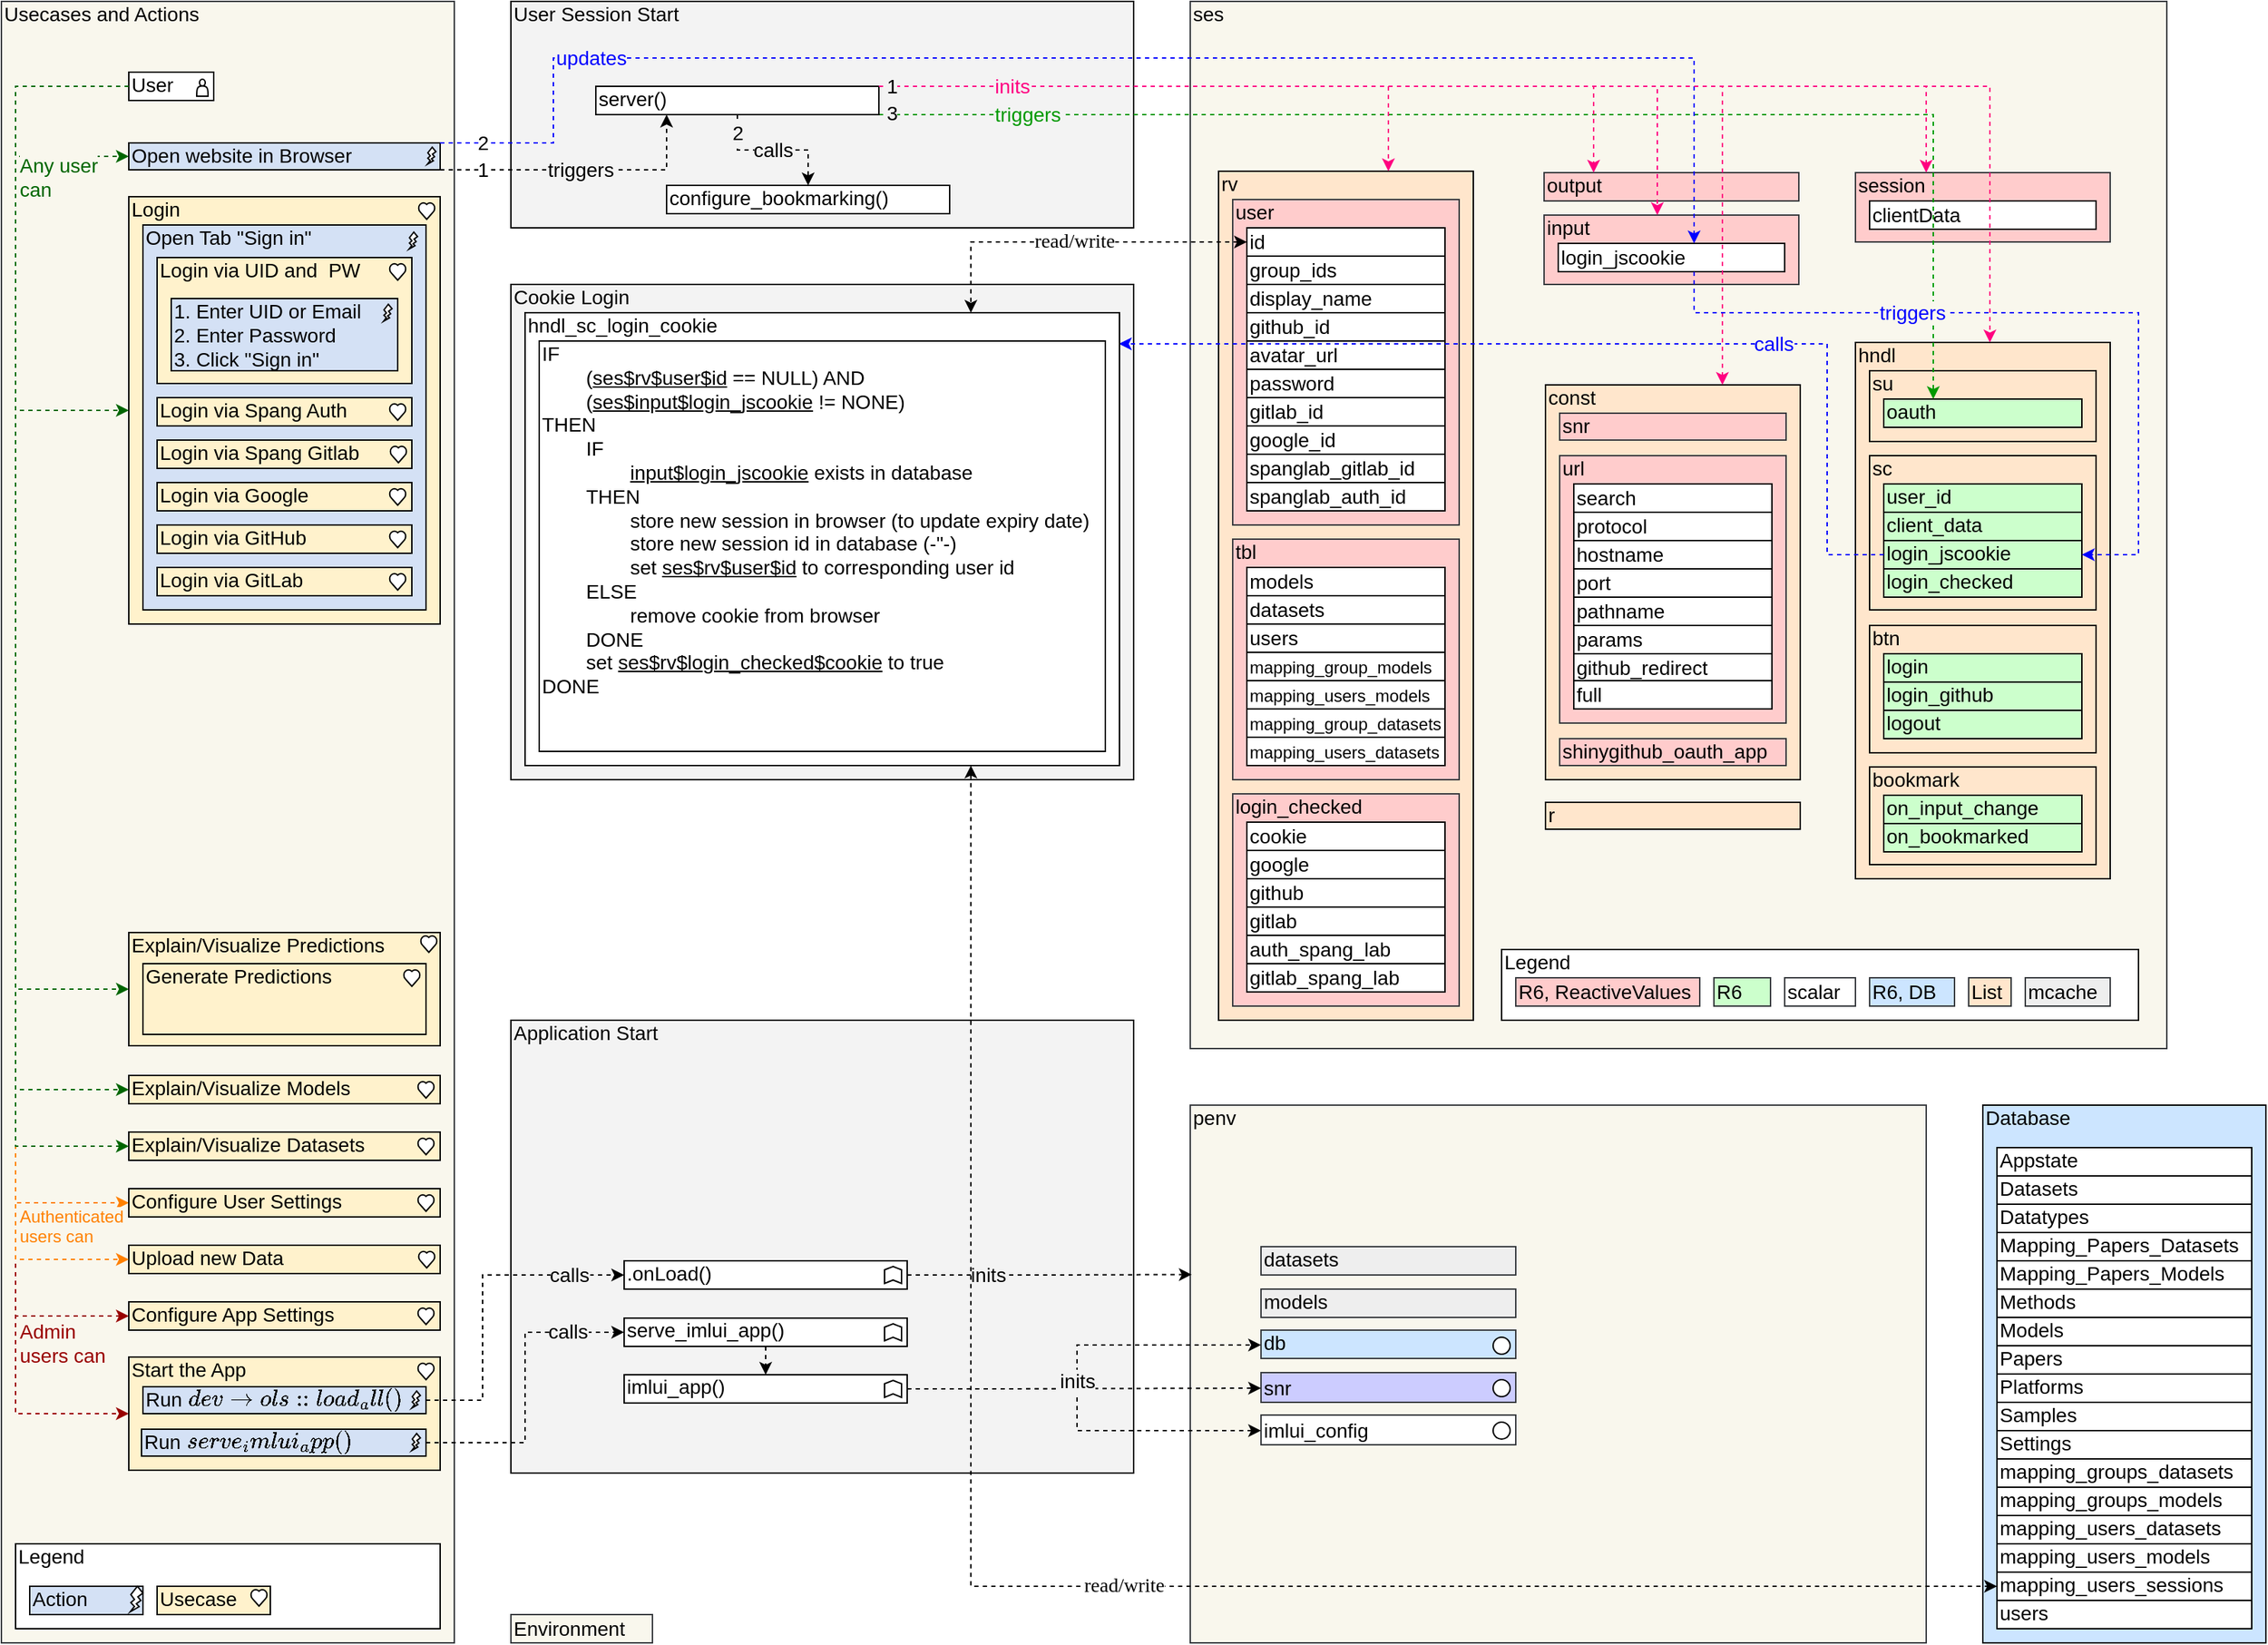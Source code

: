 <mxfile version="16.5.1" type="device"><diagram id="yW2ckVhiJ8_eU89z9AaY" name="Architecture"><mxGraphModel dx="2031" dy="1291" grid="1" gridSize="10" guides="1" tooltips="1" connect="1" arrows="1" fold="1" page="1" pageScale="1" pageWidth="827" pageHeight="1169" background="none" math="0" shadow="0"><root><mxCell id="0"/><mxCell id="1" parent="0"/><mxCell id="saxOavptfHpHE6_5jqEs-83" value="Usecases and Actions" style="rounded=0;whiteSpace=wrap;html=1;align=left;labelPosition=center;verticalLabelPosition=middle;verticalAlign=top;spacingTop=-6;fillColor=#F9F7ED;fillOpacity=100;strokeColor=#36393d;spacing=2;sketch=0;fontSize=14;" parent="1" vertex="1"><mxGeometry width="320" height="1160" as="geometry"/></mxCell><mxCell id="saxOavptfHpHE6_5jqEs-4" value="ses" style="rounded=0;whiteSpace=wrap;html=1;align=left;labelPosition=center;verticalLabelPosition=middle;verticalAlign=top;spacingTop=-6;fillColor=#F9F7ED;fillOpacity=100;strokeColor=#36393d;spacing=2;sketch=0;fontSize=14;container=0;" parent="1" vertex="1"><mxGeometry x="840" width="690" height="740" as="geometry"><mxRectangle x="880" y="39" width="60" height="20" as="alternateBounds"/></mxGeometry></mxCell><mxCell id="0tpl4j1NSYIXH1tij4H0-118" style="edgeStyle=orthogonalEdgeStyle;rounded=0;sketch=0;orthogonalLoop=1;jettySize=auto;html=1;exitX=0;exitY=0.5;exitDx=0;exitDy=0;entryX=0;entryY=0.5;entryDx=0;entryDy=0;dashed=1;fontFamily=Helvetica;fontSize=14;fontColor=default;strokeColor=#006600;" parent="1" source="0tpl4j1NSYIXH1tij4H0-208" target="0tpl4j1NSYIXH1tij4H0-182" edge="1"><mxGeometry relative="1" as="geometry"><mxPoint x="-7.89" y="604" as="sourcePoint"/><Array as="points"><mxPoint x="10" y="60"/><mxPoint x="10" y="109"/></Array></mxGeometry></mxCell><mxCell id="0tpl4j1NSYIXH1tij4H0-119" style="edgeStyle=orthogonalEdgeStyle;rounded=0;sketch=0;orthogonalLoop=1;jettySize=auto;html=1;exitX=0;exitY=0.5;exitDx=0;exitDy=0;entryX=0;entryY=0.5;entryDx=0;entryDy=0;dashed=1;fontFamily=Helvetica;fontSize=14;fontColor=default;strokeColor=#006600;" parent="1" source="0tpl4j1NSYIXH1tij4H0-208" target="0tpl4j1NSYIXH1tij4H0-171" edge="1"><mxGeometry relative="1" as="geometry"><mxPoint x="-7.89" y="604" as="sourcePoint"/><Array as="points"><mxPoint x="10" y="60"/><mxPoint x="10" y="698"/></Array></mxGeometry></mxCell><mxCell id="0tpl4j1NSYIXH1tij4H0-120" style="edgeStyle=orthogonalEdgeStyle;rounded=0;sketch=0;orthogonalLoop=1;jettySize=auto;html=1;exitX=0;exitY=0.5;exitDx=0;exitDy=0;entryX=0;entryY=0.5;entryDx=0;entryDy=0;dashed=1;fontFamily=Helvetica;fontSize=14;fontColor=default;strokeColor=#006600;" parent="1" source="0tpl4j1NSYIXH1tij4H0-208" target="0tpl4j1NSYIXH1tij4H0-155" edge="1"><mxGeometry relative="1" as="geometry"><mxPoint x="-7.89" y="604" as="sourcePoint"/><Array as="points"><mxPoint x="10" y="60"/><mxPoint x="10" y="769"/></Array></mxGeometry></mxCell><mxCell id="0tpl4j1NSYIXH1tij4H0-121" style="edgeStyle=orthogonalEdgeStyle;rounded=0;sketch=0;orthogonalLoop=1;jettySize=auto;html=1;exitX=0;exitY=0.5;exitDx=0;exitDy=0;dashed=1;fontFamily=Helvetica;fontSize=14;fontColor=default;strokeColor=#990000;entryX=0;entryY=0.5;entryDx=0;entryDy=0;" parent="1" source="0tpl4j1NSYIXH1tij4H0-208" target="0tpl4j1NSYIXH1tij4H0-175" edge="1"><mxGeometry relative="1" as="geometry"><mxPoint x="-7.89" y="604" as="sourcePoint"/><Array as="points"><mxPoint x="10" y="60"/><mxPoint x="10" y="998"/></Array><mxPoint x="340" y="778" as="targetPoint"/></mxGeometry></mxCell><mxCell id="0tpl4j1NSYIXH1tij4H0-122" value="&lt;font style=&quot;font-size: 14px&quot;&gt;Admin&lt;br&gt;users can&lt;/font&gt;" style="edgeLabel;html=1;align=left;verticalAlign=top;resizable=0;points=[];fontSize=14;fontFamily=Helvetica;fontColor=#990000;labelBorderColor=none;spacingTop=-4;spacingLeft=1;labelBackgroundColor=#F9F7ED;" parent="0tpl4j1NSYIXH1tij4H0-121" vertex="1" connectable="0"><mxGeometry x="0.565" relative="1" as="geometry"><mxPoint y="90" as="offset"/></mxGeometry></mxCell><mxCell id="0tpl4j1NSYIXH1tij4H0-123" style="edgeStyle=orthogonalEdgeStyle;rounded=0;sketch=0;orthogonalLoop=1;jettySize=auto;html=1;exitX=0;exitY=0.5;exitDx=0;exitDy=0;entryX=0;entryY=0.5;entryDx=0;entryDy=0;dashed=1;fontFamily=Helvetica;fontSize=14;fontColor=default;strokeColor=#FF8000;" parent="1" source="0tpl4j1NSYIXH1tij4H0-208" target="0tpl4j1NSYIXH1tij4H0-157" edge="1"><mxGeometry relative="1" as="geometry"><mxPoint x="-7.89" y="604" as="sourcePoint"/><Array as="points"><mxPoint x="10" y="60"/><mxPoint x="10" y="849"/></Array></mxGeometry></mxCell><mxCell id="0tpl4j1NSYIXH1tij4H0-125" style="edgeStyle=orthogonalEdgeStyle;rounded=0;sketch=0;orthogonalLoop=1;jettySize=auto;html=1;exitX=0;exitY=0.5;exitDx=0;exitDy=0;entryX=0;entryY=0.5;entryDx=0;entryDy=0;dashed=1;fontFamily=Helvetica;fontSize=14;fontColor=default;strokeColor=#990000;" parent="1" source="0tpl4j1NSYIXH1tij4H0-208" target="0tpl4j1NSYIXH1tij4H0-159" edge="1"><mxGeometry relative="1" as="geometry"><mxPoint x="-7.89" y="604" as="sourcePoint"/><Array as="points"><mxPoint x="10" y="60"/><mxPoint x="10" y="929"/></Array></mxGeometry></mxCell><mxCell id="0tpl4j1NSYIXH1tij4H0-131" value="Database" style="rounded=0;whiteSpace=wrap;html=1;align=left;labelPosition=center;verticalLabelPosition=middle;verticalAlign=top;fillColor=#CCE5FF;gradientColor=none;fillOpacity=100;spacing=2;spacingTop=-6;sketch=0;fontSize=14;" parent="1" vertex="1"><mxGeometry x="1400" y="780" width="200" height="380" as="geometry"/></mxCell><mxCell id="0tpl4j1NSYIXH1tij4H0-132" value="Appstate" style="rounded=0;whiteSpace=wrap;html=1;align=left;labelPosition=center;verticalLabelPosition=middle;verticalAlign=top;spacingTop=-6;fillColor=default;gradientColor=none;fillOpacity=100;spacing=2;sketch=0;fontSize=14;" parent="1" vertex="1"><mxGeometry x="1410" y="810" width="180" height="20" as="geometry"/></mxCell><mxCell id="0tpl4j1NSYIXH1tij4H0-133" value="Datasets" style="rounded=0;whiteSpace=wrap;html=1;align=left;labelPosition=center;verticalLabelPosition=middle;verticalAlign=top;spacingTop=-6;fillColor=default;gradientColor=none;fillOpacity=100;spacing=2;sketch=0;fontSize=14;" parent="1" vertex="1"><mxGeometry x="1410" y="830" width="180" height="20" as="geometry"/></mxCell><mxCell id="0tpl4j1NSYIXH1tij4H0-134" value="Datatypes" style="rounded=0;whiteSpace=wrap;html=1;align=left;labelPosition=center;verticalLabelPosition=middle;verticalAlign=top;spacingTop=-6;fillColor=default;gradientColor=none;fillOpacity=100;spacing=2;sketch=0;fontSize=14;" parent="1" vertex="1"><mxGeometry x="1410" y="850" width="180" height="20" as="geometry"/></mxCell><mxCell id="0tpl4j1NSYIXH1tij4H0-135" value="Mapping_Papers_Datasets" style="rounded=0;whiteSpace=wrap;html=1;align=left;labelPosition=center;verticalLabelPosition=middle;verticalAlign=top;spacingTop=-6;fillColor=default;gradientColor=none;fillOpacity=100;spacing=2;sketch=0;fontSize=14;" parent="1" vertex="1"><mxGeometry x="1410" y="870" width="180" height="20" as="geometry"/></mxCell><mxCell id="0tpl4j1NSYIXH1tij4H0-136" value="Mapping_Papers_Models" style="rounded=0;whiteSpace=wrap;html=1;align=left;labelPosition=center;verticalLabelPosition=middle;verticalAlign=top;spacingTop=-6;fillColor=default;gradientColor=none;fillOpacity=100;spacing=2;sketch=0;fontSize=14;" parent="1" vertex="1"><mxGeometry x="1410" y="890" width="180" height="20" as="geometry"/></mxCell><mxCell id="0tpl4j1NSYIXH1tij4H0-137" value="Methods" style="rounded=0;whiteSpace=wrap;html=1;align=left;labelPosition=center;verticalLabelPosition=middle;verticalAlign=top;spacingTop=-6;fillColor=default;gradientColor=none;fillOpacity=100;spacing=2;sketch=0;fontSize=14;" parent="1" vertex="1"><mxGeometry x="1410" y="910" width="180" height="20" as="geometry"/></mxCell><mxCell id="0tpl4j1NSYIXH1tij4H0-138" value="Models" style="rounded=0;whiteSpace=wrap;html=1;align=left;labelPosition=center;verticalLabelPosition=middle;verticalAlign=top;spacingTop=-6;fillColor=default;gradientColor=none;fillOpacity=100;spacing=2;sketch=0;fontSize=14;" parent="1" vertex="1"><mxGeometry x="1410" y="930" width="180" height="20" as="geometry"/></mxCell><mxCell id="0tpl4j1NSYIXH1tij4H0-139" value="Papers" style="rounded=0;whiteSpace=wrap;html=1;align=left;labelPosition=center;verticalLabelPosition=middle;verticalAlign=top;spacingTop=-6;fillColor=default;gradientColor=none;fillOpacity=100;spacing=2;sketch=0;fontSize=14;" parent="1" vertex="1"><mxGeometry x="1410" y="950" width="180" height="20" as="geometry"/></mxCell><mxCell id="0tpl4j1NSYIXH1tij4H0-140" value="Platforms" style="rounded=0;whiteSpace=wrap;html=1;align=left;labelPosition=center;verticalLabelPosition=middle;verticalAlign=top;spacingTop=-6;fillColor=default;gradientColor=none;fillOpacity=100;spacing=2;sketch=0;fontSize=14;" parent="1" vertex="1"><mxGeometry x="1410" y="970" width="180" height="20" as="geometry"/></mxCell><mxCell id="0tpl4j1NSYIXH1tij4H0-141" value="Samples" style="rounded=0;whiteSpace=wrap;html=1;align=left;labelPosition=center;verticalLabelPosition=middle;verticalAlign=top;spacingTop=-6;fillColor=default;gradientColor=none;fillOpacity=100;spacing=2;sketch=0;fontSize=14;" parent="1" vertex="1"><mxGeometry x="1410" y="990" width="180" height="20" as="geometry"/></mxCell><mxCell id="0tpl4j1NSYIXH1tij4H0-142" value="Settings" style="rounded=0;whiteSpace=wrap;html=1;align=left;labelPosition=center;verticalLabelPosition=middle;verticalAlign=top;spacingTop=-6;fillColor=default;gradientColor=none;fillOpacity=100;spacing=2;sketch=0;fontSize=14;" parent="1" vertex="1"><mxGeometry x="1410" y="1010" width="180" height="20" as="geometry"/></mxCell><mxCell id="0tpl4j1NSYIXH1tij4H0-148" value="mapping_groups_datasets" style="rounded=0;whiteSpace=wrap;html=1;align=left;labelPosition=center;verticalLabelPosition=middle;verticalAlign=top;spacingTop=-6;fillColor=default;gradientColor=none;fillOpacity=100;spacing=2;sketch=0;fontSize=14;" parent="1" vertex="1"><mxGeometry x="1410" y="1030" width="180" height="20" as="geometry"/></mxCell><mxCell id="0tpl4j1NSYIXH1tij4H0-149" value="mapping_groups_models" style="rounded=0;whiteSpace=wrap;html=1;align=left;labelPosition=center;verticalLabelPosition=middle;verticalAlign=top;spacingTop=-6;fillColor=default;gradientColor=none;fillOpacity=100;spacing=2;sketch=0;fontSize=14;" parent="1" vertex="1"><mxGeometry x="1410" y="1050" width="180" height="20" as="geometry"/></mxCell><mxCell id="0tpl4j1NSYIXH1tij4H0-150" value="mapping_users_datasets" style="rounded=0;whiteSpace=wrap;html=1;align=left;labelPosition=center;verticalLabelPosition=middle;verticalAlign=top;spacingTop=-6;fillColor=default;gradientColor=none;fillOpacity=100;spacing=2;sketch=0;fontSize=14;" parent="1" vertex="1"><mxGeometry x="1410" y="1070" width="180" height="20" as="geometry"/></mxCell><mxCell id="0tpl4j1NSYIXH1tij4H0-151" value="mapping_users_models" style="rounded=0;whiteSpace=wrap;html=1;align=left;labelPosition=center;verticalLabelPosition=middle;verticalAlign=top;spacingTop=-6;fillColor=default;gradientColor=none;fillOpacity=100;spacing=2;sketch=0;fontSize=14;" parent="1" vertex="1"><mxGeometry x="1410" y="1090" width="180" height="20" as="geometry"/></mxCell><mxCell id="0tpl4j1NSYIXH1tij4H0-152" value="mapping_users_sessions" style="rounded=0;whiteSpace=wrap;html=1;align=left;labelPosition=center;verticalLabelPosition=middle;verticalAlign=top;spacingTop=-6;fillColor=default;gradientColor=none;fillOpacity=100;spacing=2;sketch=0;fontSize=14;" parent="1" vertex="1"><mxGeometry x="1410" y="1110" width="180" height="20" as="geometry"/></mxCell><mxCell id="0tpl4j1NSYIXH1tij4H0-153" value="users" style="rounded=0;whiteSpace=wrap;html=1;align=left;labelPosition=center;verticalLabelPosition=middle;verticalAlign=top;spacingTop=-6;fillColor=default;gradientColor=none;fillOpacity=100;spacing=2;sketch=0;fontSize=14;" parent="1" vertex="1"><mxGeometry x="1410" y="1130" width="180" height="20" as="geometry"/></mxCell><mxCell id="0tpl4j1NSYIXH1tij4H0-154" value="Login" style="rounded=0;whiteSpace=wrap;html=1;align=left;labelPosition=center;verticalLabelPosition=middle;verticalAlign=top;spacingTop=-6;fillColor=#FFF2CC;gradientColor=none;fillOpacity=100;spacing=2;sketch=0;fontSize=14;" parent="1" vertex="1"><mxGeometry x="90" y="138" width="220" height="302" as="geometry"/></mxCell><mxCell id="0tpl4j1NSYIXH1tij4H0-155" value="Explain/Visualize Models" style="rounded=0;whiteSpace=wrap;html=1;align=left;labelPosition=center;verticalLabelPosition=middle;verticalAlign=top;spacingTop=-6;fillColor=#FFF2CC;gradientColor=none;fillOpacity=100;spacing=2;sketch=0;fontSize=14;" parent="1" vertex="1"><mxGeometry x="90" y="759" width="220" height="20" as="geometry"/></mxCell><mxCell id="0tpl4j1NSYIXH1tij4H0-156" value="Explain/Visualize Datasets" style="rounded=0;whiteSpace=wrap;html=1;align=left;labelPosition=center;verticalLabelPosition=middle;verticalAlign=top;spacingTop=-6;fillColor=#FFF2CC;gradientColor=none;fillOpacity=100;spacing=2;sketch=0;fontSize=14;" parent="1" vertex="1"><mxGeometry x="90" y="799" width="220" height="20" as="geometry"/></mxCell><mxCell id="0tpl4j1NSYIXH1tij4H0-157" value="Configure User Settings" style="rounded=0;whiteSpace=wrap;html=1;align=left;labelPosition=center;verticalLabelPosition=middle;verticalAlign=top;spacingTop=-6;fillColor=#FFF2CC;gradientColor=none;fillOpacity=100;spacing=2;sketch=0;fontSize=14;" parent="1" vertex="1"><mxGeometry x="90" y="839" width="220" height="20" as="geometry"/></mxCell><mxCell id="0tpl4j1NSYIXH1tij4H0-158" value="Upload new Data" style="rounded=0;whiteSpace=wrap;html=1;align=left;labelPosition=center;verticalLabelPosition=middle;verticalAlign=top;spacingTop=-6;fillColor=#FFF2CC;gradientColor=none;fillOpacity=100;spacing=2;sketch=0;fontSize=14;" parent="1" vertex="1"><mxGeometry x="90" y="879" width="220" height="20" as="geometry"/></mxCell><mxCell id="0tpl4j1NSYIXH1tij4H0-159" value="Configure App Settings" style="rounded=0;whiteSpace=wrap;html=1;align=left;labelPosition=center;verticalLabelPosition=middle;verticalAlign=top;spacingTop=-6;fillColor=#FFF2CC;gradientColor=none;fillOpacity=100;spacing=2;sketch=0;fontSize=14;" parent="1" vertex="1"><mxGeometry x="90" y="919" width="220" height="20" as="geometry"/></mxCell><mxCell id="0tpl4j1NSYIXH1tij4H0-160" value="Open Tab &quot;Sign in&quot;" style="rounded=0;whiteSpace=wrap;html=1;align=left;labelPosition=center;verticalLabelPosition=middle;verticalAlign=top;spacingTop=-6;fillColor=#D4E1F5;gradientColor=none;fillOpacity=100;spacing=2;sketch=0;fontSize=14;" parent="1" vertex="1"><mxGeometry x="100" y="158" width="200" height="272" as="geometry"/></mxCell><mxCell id="0tpl4j1NSYIXH1tij4H0-161" value="Login via UID and&amp;nbsp; PW" style="rounded=0;whiteSpace=wrap;html=1;align=left;labelPosition=center;verticalLabelPosition=middle;verticalAlign=top;spacingTop=-6;fillColor=#FFF2CC;gradientColor=none;fillOpacity=100;spacing=2;sketch=0;fontSize=14;" parent="1" vertex="1"><mxGeometry x="110" y="181" width="180" height="89" as="geometry"/></mxCell><mxCell id="0tpl4j1NSYIXH1tij4H0-162" value="&lt;font style=&quot;font-size: 14px&quot;&gt;1. Enter UID or Email&lt;br&gt;2. Enter Password&lt;br&gt;3. Click &quot;Sign in&quot;&lt;/font&gt;" style="rounded=0;whiteSpace=wrap;html=1;align=left;labelPosition=center;verticalLabelPosition=middle;verticalAlign=top;spacingTop=-6;fillColor=#D4E1F5;gradientColor=none;fillOpacity=100;spacing=2;sketch=0;glass=0;shadow=0;fontSize=14;" parent="1" vertex="1"><mxGeometry x="120" y="210" width="160" height="51" as="geometry"/></mxCell><mxCell id="0tpl4j1NSYIXH1tij4H0-163" value="Login via Spang Auth" style="rounded=0;whiteSpace=wrap;html=1;align=left;labelPosition=center;verticalLabelPosition=middle;verticalAlign=top;spacingTop=-6;fillColor=#FFF2CC;gradientColor=none;fillOpacity=100;spacing=2;sketch=0;fontSize=14;" parent="1" vertex="1"><mxGeometry x="110" y="280" width="180" height="20" as="geometry"/></mxCell><mxCell id="0tpl4j1NSYIXH1tij4H0-164" value="Login via Spang Gitlab" style="rounded=0;whiteSpace=wrap;html=1;align=left;labelPosition=center;verticalLabelPosition=middle;verticalAlign=top;spacingTop=-6;fillColor=#FFF2CC;gradientColor=none;fillOpacity=100;spacing=2;sketch=0;fontSize=14;" parent="1" vertex="1"><mxGeometry x="110" y="310" width="180" height="20" as="geometry"/></mxCell><mxCell id="0tpl4j1NSYIXH1tij4H0-165" value="Login via Google" style="rounded=0;whiteSpace=wrap;html=1;align=left;labelPosition=center;verticalLabelPosition=middle;verticalAlign=top;spacingTop=-6;fillColor=#FFF2CC;gradientColor=none;fillOpacity=100;spacing=2;sketch=0;fontSize=14;" parent="1" vertex="1"><mxGeometry x="110" y="340" width="180" height="20" as="geometry"/></mxCell><mxCell id="0tpl4j1NSYIXH1tij4H0-166" value="Login via GitHub" style="rounded=0;whiteSpace=wrap;html=1;align=left;labelPosition=center;verticalLabelPosition=middle;verticalAlign=top;spacingTop=-6;fillColor=#FFF2CC;gradientColor=none;fillOpacity=100;spacing=2;sketch=0;fontSize=14;" parent="1" vertex="1"><mxGeometry x="110" y="370" width="180" height="20" as="geometry"/></mxCell><mxCell id="0tpl4j1NSYIXH1tij4H0-167" value="Login via GitLab" style="rounded=0;whiteSpace=wrap;html=1;align=left;labelPosition=center;verticalLabelPosition=middle;verticalAlign=top;spacingTop=-6;fillColor=#FFF2CC;gradientColor=none;fillOpacity=100;spacing=2;sketch=0;fontSize=14;" parent="1" vertex="1"><mxGeometry x="110" y="400" width="180" height="20" as="geometry"/></mxCell><mxCell id="0tpl4j1NSYIXH1tij4H0-175" value="Start the App" style="rounded=0;whiteSpace=wrap;html=1;align=left;labelPosition=center;verticalLabelPosition=middle;verticalAlign=top;spacingTop=-6;fillColor=#FFF2CC;gradientColor=none;fillOpacity=100;spacing=2;sketch=0;fontSize=14;" parent="1" vertex="1"><mxGeometry x="90" y="958" width="220" height="80" as="geometry"/></mxCell><mxCell id="0tpl4j1NSYIXH1tij4H0-176" value="Run `devtools::load_all()`" style="rounded=0;whiteSpace=wrap;html=1;align=left;labelPosition=center;verticalLabelPosition=middle;verticalAlign=top;spacingTop=-6;fillColor=#D4E1F5;gradientColor=none;fillOpacity=100;spacing=2;sketch=0;fontSize=14;" parent="1" vertex="1"><mxGeometry x="100" y="979" width="200" height="19" as="geometry"/></mxCell><mxCell id="0tpl4j1NSYIXH1tij4H0-180" value="Run `serve_imlui_app()`" style="rounded=0;whiteSpace=wrap;html=1;align=left;labelPosition=center;verticalLabelPosition=middle;verticalAlign=top;spacingTop=-6;fillColor=#D4E1F5;gradientColor=none;fillOpacity=100;spacing=2;sketch=0;fontSize=14;" parent="1" vertex="1"><mxGeometry x="99" y="1009" width="201" height="19" as="geometry"/></mxCell><mxCell id="0tpl4j1NSYIXH1tij4H0-182" value="Open website in Browser" style="rounded=0;whiteSpace=wrap;html=1;align=left;labelPosition=center;verticalLabelPosition=middle;verticalAlign=top;spacingTop=-6;fillColor=#D4E1F5;gradientColor=none;fillOpacity=100;spacing=2;sketch=0;fontSize=14;" parent="1" vertex="1"><mxGeometry x="90" y="100" width="220" height="19" as="geometry"/></mxCell><mxCell id="0tpl4j1NSYIXH1tij4H0-183" value="penv" style="rounded=0;whiteSpace=wrap;html=1;align=left;labelPosition=center;verticalLabelPosition=middle;verticalAlign=top;spacingTop=-6;fillColor=#f9f7ed;fillOpacity=100;strokeColor=#36393d;spacing=2;sketch=0;fontSize=14;" parent="1" vertex="1"><mxGeometry x="840" y="780" width="520" height="380" as="geometry"/></mxCell><mxCell id="0tpl4j1NSYIXH1tij4H0-184" value="datasets" style="rounded=0;whiteSpace=wrap;html=1;align=left;labelPosition=center;verticalLabelPosition=middle;verticalAlign=top;spacingTop=-6;fillColor=#eeeeee;fillOpacity=100;strokeColor=#36393d;spacing=2;sketch=0;fontSize=14;" parent="1" vertex="1"><mxGeometry x="890" y="880" width="180" height="20" as="geometry"/></mxCell><mxCell id="0tpl4j1NSYIXH1tij4H0-185" value="models" style="rounded=0;whiteSpace=wrap;html=1;align=left;labelPosition=center;verticalLabelPosition=middle;verticalAlign=top;spacingTop=-6;fillColor=#eeeeee;fillOpacity=100;strokeColor=#36393d;spacing=2;sketch=0;fontSize=14;" parent="1" vertex="1"><mxGeometry x="890" y="910" width="180" height="20" as="geometry"/></mxCell><mxCell id="0tpl4j1NSYIXH1tij4H0-186" value="db" style="rounded=0;whiteSpace=wrap;html=1;align=left;labelPosition=center;verticalLabelPosition=middle;verticalAlign=top;spacingTop=-6;fillOpacity=100;fillColor=#cce5ff;strokeColor=#36393d;spacing=2;sketch=0;fontSize=14;" parent="1" vertex="1"><mxGeometry x="890" y="939" width="180" height="20" as="geometry"/></mxCell><mxCell id="0tpl4j1NSYIXH1tij4H0-187" value="snr" style="rounded=0;whiteSpace=wrap;html=1;align=left;labelPosition=center;verticalLabelPosition=middle;verticalAlign=middle;spacingTop=0;fillOpacity=100;fillColor=#CCCCFF;strokeColor=#36393d;spacing=2;sketch=0;fontSize=14;" parent="1" vertex="1"><mxGeometry x="890" y="969" width="180" height="21" as="geometry"/></mxCell><mxCell id="0tpl4j1NSYIXH1tij4H0-189" value="imlui_config" style="rounded=0;whiteSpace=wrap;html=1;align=left;labelPosition=center;verticalLabelPosition=middle;verticalAlign=middle;spacingTop=0;fillOpacity=100;fillColor=default;strokeColor=#36393d;spacing=2;sketch=0;fontSize=14;" parent="1" vertex="1"><mxGeometry x="890" y="999" width="180" height="21" as="geometry"/></mxCell><mxCell id="0tpl4j1NSYIXH1tij4H0-190" value="" style="verticalLabelPosition=bottom;verticalAlign=top;html=1;shape=mxgraph.basic.flash;rounded=0;shadow=0;glass=0;labelBackgroundColor=none;fontFamily=Helvetica;fontSize=14;" parent="1" vertex="1"><mxGeometry x="301" y="103" width="6" height="12" as="geometry"/></mxCell><mxCell id="0tpl4j1NSYIXH1tij4H0-191" value="" style="verticalLabelPosition=bottom;verticalAlign=top;html=1;shape=mxgraph.basic.flash;rounded=0;shadow=0;glass=0;labelBackgroundColor=none;fontFamily=Helvetica;fontSize=14;" parent="1" vertex="1"><mxGeometry x="288" y="163" width="6" height="12" as="geometry"/></mxCell><mxCell id="0tpl4j1NSYIXH1tij4H0-192" value="" style="verticalLabelPosition=bottom;verticalAlign=top;html=1;shape=mxgraph.basic.flash;rounded=0;shadow=0;glass=0;labelBackgroundColor=none;fontFamily=Helvetica;fontSize=14;" parent="1" vertex="1"><mxGeometry x="270" y="214" width="6" height="12" as="geometry"/></mxCell><mxCell id="0tpl4j1NSYIXH1tij4H0-193" value="" style="verticalLabelPosition=bottom;verticalAlign=top;html=1;shape=mxgraph.basic.flash;rounded=0;shadow=0;glass=0;labelBackgroundColor=none;fontFamily=Helvetica;fontSize=14;" parent="1" vertex="1"><mxGeometry x="290" y="982" width="6" height="12" as="geometry"/></mxCell><mxCell id="0tpl4j1NSYIXH1tij4H0-194" value="" style="verticalLabelPosition=bottom;verticalAlign=top;html=1;shape=mxgraph.basic.flash;rounded=0;shadow=0;glass=0;labelBackgroundColor=none;fontFamily=Helvetica;fontSize=14;" parent="1" vertex="1"><mxGeometry x="290" y="1012" width="6" height="12" as="geometry"/></mxCell><mxCell id="0tpl4j1NSYIXH1tij4H0-196" value="" style="verticalLabelPosition=bottom;verticalAlign=top;html=1;shape=mxgraph.basic.heart;rounded=0;shadow=0;glass=0;labelBackgroundColor=none;fontFamily=Helvetica;fontSize=14;" parent="1" vertex="1"><mxGeometry x="294.5" y="142" width="12" height="12" as="geometry"/></mxCell><mxCell id="0tpl4j1NSYIXH1tij4H0-197" value="" style="verticalLabelPosition=bottom;verticalAlign=top;html=1;shape=mxgraph.basic.heart;rounded=0;shadow=0;glass=0;labelBackgroundColor=none;fontFamily=Helvetica;fontSize=14;" parent="1" vertex="1"><mxGeometry x="274" y="284" width="12" height="12" as="geometry"/></mxCell><mxCell id="0tpl4j1NSYIXH1tij4H0-198" value="" style="verticalLabelPosition=bottom;verticalAlign=top;html=1;shape=mxgraph.basic.heart;rounded=0;shadow=0;glass=0;labelBackgroundColor=none;fontFamily=Helvetica;fontSize=14;" parent="1" vertex="1"><mxGeometry x="274.5" y="314" width="12" height="12" as="geometry"/></mxCell><mxCell id="0tpl4j1NSYIXH1tij4H0-199" value="" style="verticalLabelPosition=bottom;verticalAlign=top;html=1;shape=mxgraph.basic.heart;rounded=0;shadow=0;glass=0;labelBackgroundColor=none;fontFamily=Helvetica;fontSize=14;" parent="1" vertex="1"><mxGeometry x="274" y="344" width="12" height="12" as="geometry"/></mxCell><mxCell id="0tpl4j1NSYIXH1tij4H0-200" value="" style="verticalLabelPosition=bottom;verticalAlign=top;html=1;shape=mxgraph.basic.heart;rounded=0;shadow=0;glass=0;labelBackgroundColor=none;fontFamily=Helvetica;fontSize=14;" parent="1" vertex="1"><mxGeometry x="274" y="374" width="12" height="12" as="geometry"/></mxCell><mxCell id="0tpl4j1NSYIXH1tij4H0-201" value="" style="verticalLabelPosition=bottom;verticalAlign=top;html=1;shape=mxgraph.basic.heart;rounded=0;shadow=0;glass=0;labelBackgroundColor=none;fontFamily=Helvetica;fontSize=14;" parent="1" vertex="1"><mxGeometry x="274" y="404" width="12" height="12" as="geometry"/></mxCell><mxCell id="0tpl4j1NSYIXH1tij4H0-202" value="" style="verticalLabelPosition=bottom;verticalAlign=top;html=1;shape=mxgraph.basic.heart;rounded=0;shadow=0;glass=0;labelBackgroundColor=none;fontFamily=Helvetica;fontSize=14;" parent="1" vertex="1"><mxGeometry x="294" y="763" width="12" height="12" as="geometry"/></mxCell><mxCell id="0tpl4j1NSYIXH1tij4H0-203" value="" style="verticalLabelPosition=bottom;verticalAlign=top;html=1;shape=mxgraph.basic.heart;rounded=0;shadow=0;glass=0;labelBackgroundColor=none;fontFamily=Helvetica;fontSize=14;" parent="1" vertex="1"><mxGeometry x="294" y="803" width="12" height="12" as="geometry"/></mxCell><mxCell id="0tpl4j1NSYIXH1tij4H0-204" value="" style="verticalLabelPosition=bottom;verticalAlign=top;html=1;shape=mxgraph.basic.heart;rounded=0;shadow=0;glass=0;labelBackgroundColor=none;fontFamily=Helvetica;fontSize=14;" parent="1" vertex="1"><mxGeometry x="294" y="843" width="12" height="12" as="geometry"/></mxCell><mxCell id="0tpl4j1NSYIXH1tij4H0-205" value="" style="verticalLabelPosition=bottom;verticalAlign=top;html=1;shape=mxgraph.basic.heart;rounded=0;shadow=0;glass=0;labelBackgroundColor=none;fontFamily=Helvetica;fontSize=14;" parent="1" vertex="1"><mxGeometry x="294.5" y="883" width="12" height="12" as="geometry"/></mxCell><mxCell id="0tpl4j1NSYIXH1tij4H0-206" value="" style="verticalLabelPosition=bottom;verticalAlign=top;html=1;shape=mxgraph.basic.heart;rounded=0;shadow=0;glass=0;labelBackgroundColor=none;fontFamily=Helvetica;fontSize=14;" parent="1" vertex="1"><mxGeometry x="294" y="923" width="12" height="12" as="geometry"/></mxCell><mxCell id="0tpl4j1NSYIXH1tij4H0-207" value="" style="verticalLabelPosition=bottom;verticalAlign=top;html=1;shape=mxgraph.basic.heart;rounded=0;shadow=0;glass=0;labelBackgroundColor=none;fontFamily=Helvetica;fontSize=14;" parent="1" vertex="1"><mxGeometry x="294" y="962" width="12" height="12" as="geometry"/></mxCell><mxCell id="0tpl4j1NSYIXH1tij4H0-208" value="User" style="rounded=0;whiteSpace=wrap;html=1;align=left;labelPosition=center;verticalLabelPosition=middle;verticalAlign=top;spacingTop=-6;fillColor=default;gradientColor=none;fillOpacity=100;spacing=2;sketch=0;fontSize=14;" parent="1" vertex="1"><mxGeometry x="90" y="50" width="60" height="20" as="geometry"/></mxCell><mxCell id="0tpl4j1NSYIXH1tij4H0-209" value="" style="shape=actor;whiteSpace=wrap;html=1;rounded=0;shadow=0;glass=0;labelBackgroundColor=none;fontFamily=Helvetica;fontSize=14;" parent="1" vertex="1"><mxGeometry x="138" y="55" width="8" height="12" as="geometry"/></mxCell><mxCell id="0tpl4j1NSYIXH1tij4H0-242" value="" style="shape=ellipse;html=1;dashed=0;whitespace=wrap;aspect=fixed;perimeter=ellipsePerimeter;rounded=0;shadow=0;glass=0;labelBackgroundColor=none;labelBorderColor=#990000;fontFamily=Helvetica;fontSize=14;" parent="1" vertex="1"><mxGeometry x="1054" y="944" width="12" height="12" as="geometry"/></mxCell><mxCell id="0tpl4j1NSYIXH1tij4H0-243" value="" style="shape=ellipse;html=1;dashed=0;whitespace=wrap;aspect=fixed;perimeter=ellipsePerimeter;rounded=0;shadow=0;glass=0;labelBackgroundColor=none;labelBorderColor=#990000;fontFamily=Helvetica;fontSize=14;" parent="1" vertex="1"><mxGeometry x="1054" y="974" width="12" height="12" as="geometry"/></mxCell><mxCell id="0tpl4j1NSYIXH1tij4H0-244" value="" style="shape=ellipse;html=1;dashed=0;whitespace=wrap;aspect=fixed;perimeter=ellipsePerimeter;rounded=0;shadow=0;glass=0;labelBackgroundColor=none;labelBorderColor=#990000;fontFamily=Helvetica;fontSize=14;" parent="1" vertex="1"><mxGeometry x="1054" y="1004" width="12" height="12" as="geometry"/></mxCell><mxCell id="0tpl4j1NSYIXH1tij4H0-324" style="edgeStyle=orthogonalEdgeStyle;rounded=0;sketch=0;orthogonalLoop=1;jettySize=auto;html=1;exitX=0;exitY=0.5;exitDx=0;exitDy=0;entryX=0;entryY=0.5;entryDx=0;entryDy=0;dashed=1;fontFamily=Helvetica;fontSize=14;fontColor=default;strokeColor=#FF8000;" parent="1" source="0tpl4j1NSYIXH1tij4H0-208" target="0tpl4j1NSYIXH1tij4H0-158" edge="1"><mxGeometry relative="1" as="geometry"><mxPoint x="130" y="90" as="sourcePoint"/><Array as="points"><mxPoint x="10" y="60"/><mxPoint x="10" y="889"/></Array><mxPoint x="130" y="639" as="targetPoint"/></mxGeometry></mxCell><mxCell id="0tpl4j1NSYIXH1tij4H0-325" value="Authenticated&lt;br&gt;users can" style="edgeLabel;html=1;align=left;verticalAlign=top;resizable=0;points=[];fontSize=12;fontColor=#FF8000;labelBorderColor=none;spacingTop=-4;spacingLeft=1;labelBackgroundColor=#F9F7ED;" parent="0tpl4j1NSYIXH1tij4H0-324" vertex="1" connectable="0"><mxGeometry x="0.838" y="-2" relative="1" as="geometry"><mxPoint y="-42" as="offset"/></mxGeometry></mxCell><mxCell id="0tpl4j1NSYIXH1tij4H0-124" value="input" style="rounded=0;whiteSpace=wrap;html=1;align=left;labelPosition=center;verticalLabelPosition=middle;verticalAlign=top;spacingTop=-6;fillColor=#ffcccc;fillOpacity=100;strokeColor=#36393d;spacing=2;sketch=0;fontSize=14;" parent="1" vertex="1"><mxGeometry x="1090" y="151" width="180" height="49" as="geometry"/></mxCell><mxCell id="0tpl4j1NSYIXH1tij4H0-127" value="output" style="rounded=0;whiteSpace=wrap;html=1;align=left;labelPosition=center;verticalLabelPosition=middle;verticalAlign=top;spacingTop=-6;fillColor=#ffcccc;fillOpacity=100;strokeColor=#36393d;spacing=2;sketch=0;fontSize=14;" parent="1" vertex="1"><mxGeometry x="1090" y="121" width="180" height="20" as="geometry"/></mxCell><mxCell id="0tpl4j1NSYIXH1tij4H0-129" value="session" style="rounded=0;whiteSpace=wrap;html=1;align=left;labelPosition=center;verticalLabelPosition=middle;verticalAlign=top;spacingTop=-6;fillOpacity=100;spacing=2;fillColor=#ffcccc;strokeColor=#36393d;sketch=0;fontSize=14;" parent="1" vertex="1"><mxGeometry x="1310" y="121" width="180" height="49" as="geometry"/></mxCell><mxCell id="0tpl4j1NSYIXH1tij4H0-130" value="r" style="rounded=0;whiteSpace=wrap;html=1;align=left;labelPosition=center;verticalLabelPosition=middle;verticalAlign=top;spacingTop=-6;fillOpacity=100;spacing=2;sketch=0;fontSize=14;fillColor=#FFE6CC;" parent="1" vertex="1"><mxGeometry x="1091" y="566" width="180" height="19" as="geometry"/></mxCell><mxCell id="0tpl4j1NSYIXH1tij4H0-228" value="hndl" style="rounded=0;whiteSpace=wrap;html=1;align=left;labelPosition=center;verticalLabelPosition=middle;verticalAlign=top;spacingTop=-6;fillOpacity=100;spacing=2;sketch=0;fontSize=14;fillColor=#FFE6CC;" parent="1" vertex="1"><mxGeometry x="1310" y="241" width="180" height="379" as="geometry"/></mxCell><mxCell id="0tpl4j1NSYIXH1tij4H0-230" value="su" style="rounded=0;whiteSpace=wrap;html=1;align=left;labelPosition=center;verticalLabelPosition=middle;verticalAlign=top;spacingTop=-6;fillOpacity=100;spacing=2;sketch=0;fontSize=14;fillColor=#FFE6CC;" parent="1" vertex="1"><mxGeometry x="1320" y="261" width="160" height="50" as="geometry"/></mxCell><mxCell id="0tpl4j1NSYIXH1tij4H0-234" value="sc" style="rounded=0;whiteSpace=wrap;html=1;align=left;labelPosition=center;verticalLabelPosition=middle;verticalAlign=top;spacingTop=-6;fillOpacity=100;spacing=2;sketch=0;fontSize=14;fillColor=#FFE6CC;" parent="1" vertex="1"><mxGeometry x="1320" y="321" width="160" height="109" as="geometry"/></mxCell><mxCell id="0tpl4j1NSYIXH1tij4H0-264" value="btn" style="rounded=0;whiteSpace=wrap;html=1;align=left;labelPosition=center;verticalLabelPosition=middle;verticalAlign=top;spacingTop=-6;fillOpacity=100;spacing=2;sketch=0;fontSize=14;fillColor=#FFE6CC;" parent="1" vertex="1"><mxGeometry x="1320" y="441" width="160" height="90" as="geometry"/></mxCell><mxCell id="0tpl4j1NSYIXH1tij4H0-266" value="bookmark" style="rounded=0;whiteSpace=wrap;html=1;align=left;labelPosition=center;verticalLabelPosition=middle;verticalAlign=top;spacingTop=-6;fillOpacity=100;spacing=2;sketch=0;fontSize=14;fillColor=#FFE6CC;" parent="1" vertex="1"><mxGeometry x="1320" y="541" width="160" height="69" as="geometry"/></mxCell><mxCell id="0tpl4j1NSYIXH1tij4H0-272" value="&lt;font style=&quot;font-size: 14px&quot;&gt;login_jscookie&lt;/font&gt;" style="rounded=0;whiteSpace=wrap;html=1;align=left;labelPosition=center;verticalLabelPosition=middle;verticalAlign=middle;spacingTop=0;fillOpacity=100;spacing=2;sketch=0;fontSize=14;points=[[0,0,0,0,0],[0,0.25,0,0,0],[0,0.5,0,0,0],[0,0.75,0,0,0],[0,1,0,0,0],[0.2,0,0,0,0],[0.2,1,0,0,0],[0.25,0,0,0,0],[0.25,1,0,0,0],[0.4,0,0,0,0],[0.4,1,0,0,0],[0.5,0,0,0,0],[0.5,1,0,0,0],[0.6,0,0,0,0],[0.6,1,0,0,0],[0.75,0,0,0,0],[0.75,1,0,0,0],[0.8,0,0,0,0],[0.8,1,0,0,0],[1,0,0,0,0],[1,0.25,0,0,0],[1,0.5,0,0,0],[1,0.75,0,0,0],[1,1,0,0,0]];" parent="1" vertex="1"><mxGeometry x="1100" y="171" width="160" height="20" as="geometry"/></mxCell><mxCell id="0tpl4j1NSYIXH1tij4H0-276" value="rv" style="rounded=0;whiteSpace=wrap;html=1;align=left;labelPosition=center;verticalLabelPosition=middle;verticalAlign=top;spacingTop=-6;fillColor=#FFE6CC;fillOpacity=100;strokeColor=default;spacing=2;sketch=0;fontSize=14;container=0;" parent="1" vertex="1"><mxGeometry x="860" y="120" width="180" height="600" as="geometry"><mxRectangle x="920" y="60" width="50" height="20" as="alternateBounds"/></mxGeometry></mxCell><mxCell id="saxOavptfHpHE6_5jqEs-7" value="oauth" style="rounded=0;whiteSpace=wrap;html=1;align=left;labelPosition=center;verticalLabelPosition=middle;verticalAlign=top;spacingTop=-6;fillOpacity=100;spacing=2;sketch=0;fontSize=14;fillColor=#CCFFCC;" parent="1" vertex="1"><mxGeometry x="1330" y="281" width="140" height="20" as="geometry"/></mxCell><mxCell id="0tpl4j1NSYIXH1tij4H0-277" value="user" style="rounded=0;whiteSpace=wrap;html=1;align=left;labelPosition=center;verticalLabelPosition=middle;verticalAlign=top;spacing=2;spacingTop=-6;fillOpacity=100;fillColor=#ffcccc;strokeColor=#36393d;sketch=0;fontSize=14;" parent="1" vertex="1"><mxGeometry x="870" y="140" width="160" height="230" as="geometry"/></mxCell><mxCell id="0tpl4j1NSYIXH1tij4H0-278" value="tbl" style="rounded=0;whiteSpace=wrap;html=1;align=left;labelPosition=center;verticalLabelPosition=middle;verticalAlign=top;spacing=2;spacingTop=-6;fillOpacity=100;fillColor=#ffcccc;strokeColor=#36393d;sketch=0;fontSize=14;" parent="1" vertex="1"><mxGeometry x="870" y="380" width="160" height="170" as="geometry"/></mxCell><mxCell id="0tpl4j1NSYIXH1tij4H0-279" value="login_checked" style="rounded=0;whiteSpace=wrap;html=1;align=left;labelPosition=center;verticalLabelPosition=middle;verticalAlign=top;spacing=2;spacingTop=-6;fillOpacity=100;fillColor=#ffcccc;strokeColor=#36393d;sketch=0;fontSize=14;container=0;" parent="1" vertex="1"><mxGeometry x="870" y="560" width="160" height="150" as="geometry"/></mxCell><mxCell id="0tpl4j1NSYIXH1tij4H0-280" value="&lt;font style=&quot;font-size: 14px;&quot;&gt;id&lt;/font&gt;" style="rounded=0;whiteSpace=wrap;html=1;align=left;labelPosition=center;verticalLabelPosition=middle;verticalAlign=middle;spacingTop=0;fillOpacity=100;spacing=2;sketch=0;fontSize=14;" parent="1" vertex="1"><mxGeometry x="880" y="160" width="140" height="20" as="geometry"/></mxCell><mxCell id="0tpl4j1NSYIXH1tij4H0-281" value="&lt;font style=&quot;font-size: 14px;&quot;&gt;group_ids&lt;/font&gt;" style="rounded=0;whiteSpace=wrap;html=1;align=left;labelPosition=center;verticalLabelPosition=middle;verticalAlign=middle;spacingTop=0;fillOpacity=100;spacing=2;sketch=0;fontSize=14;" parent="1" vertex="1"><mxGeometry x="880" y="180" width="140" height="20" as="geometry"/></mxCell><mxCell id="0tpl4j1NSYIXH1tij4H0-282" value="&lt;font style=&quot;font-size: 14px;&quot;&gt;display_name&lt;/font&gt;" style="rounded=0;whiteSpace=wrap;html=1;align=left;labelPosition=center;verticalLabelPosition=middle;verticalAlign=middle;spacingTop=0;fillOpacity=100;spacing=2;sketch=0;fontSize=14;" parent="1" vertex="1"><mxGeometry x="880" y="200" width="140" height="20" as="geometry"/></mxCell><mxCell id="0tpl4j1NSYIXH1tij4H0-283" value="&lt;font style=&quot;font-size: 14px;&quot;&gt;github_id&lt;/font&gt;" style="rounded=0;whiteSpace=wrap;html=1;align=left;labelPosition=center;verticalLabelPosition=middle;verticalAlign=middle;spacingTop=0;fillOpacity=100;spacing=2;sketch=0;fontSize=14;" parent="1" vertex="1"><mxGeometry x="880" y="220" width="140" height="20" as="geometry"/></mxCell><mxCell id="0tpl4j1NSYIXH1tij4H0-284" value="&lt;font style=&quot;font-size: 14px;&quot;&gt;avatar_url&lt;/font&gt;" style="rounded=0;whiteSpace=wrap;html=1;align=left;labelPosition=center;verticalLabelPosition=middle;verticalAlign=middle;spacingTop=0;fillOpacity=100;spacing=2;sketch=0;fontSize=14;" parent="1" vertex="1"><mxGeometry x="880" y="240" width="140" height="20" as="geometry"/></mxCell><mxCell id="0tpl4j1NSYIXH1tij4H0-285" value="&lt;font style=&quot;font-size: 14px;&quot;&gt;password&lt;/font&gt;" style="rounded=0;whiteSpace=wrap;html=1;align=left;labelPosition=center;verticalLabelPosition=middle;verticalAlign=middle;spacingTop=0;fillOpacity=100;spacing=2;sketch=0;fontSize=14;" parent="1" vertex="1"><mxGeometry x="880" y="260" width="140" height="20" as="geometry"/></mxCell><mxCell id="0tpl4j1NSYIXH1tij4H0-286" value="&lt;font style=&quot;font-size: 14px;&quot;&gt;gitlab_id&lt;/font&gt;" style="rounded=0;whiteSpace=wrap;html=1;align=left;labelPosition=center;verticalLabelPosition=middle;verticalAlign=middle;spacingTop=0;fillOpacity=100;spacing=2;sketch=0;fontSize=14;" parent="1" vertex="1"><mxGeometry x="880" y="280" width="140" height="20" as="geometry"/></mxCell><mxCell id="0tpl4j1NSYIXH1tij4H0-287" value="&lt;font style=&quot;font-size: 14px;&quot;&gt;google_id&lt;/font&gt;" style="rounded=0;whiteSpace=wrap;html=1;align=left;labelPosition=center;verticalLabelPosition=middle;verticalAlign=middle;spacingTop=0;fillOpacity=100;spacing=2;sketch=0;fontSize=14;" parent="1" vertex="1"><mxGeometry x="880" y="300" width="140" height="20" as="geometry"/></mxCell><mxCell id="0tpl4j1NSYIXH1tij4H0-288" value="&lt;font style=&quot;font-size: 14px;&quot;&gt;spanglab_gitlab_id&lt;/font&gt;" style="rounded=0;whiteSpace=wrap;html=1;align=left;labelPosition=center;verticalLabelPosition=middle;verticalAlign=middle;spacingTop=0;fillOpacity=100;spacing=2;sketch=0;fontSize=14;" parent="1" vertex="1"><mxGeometry x="880" y="320" width="140" height="20" as="geometry"/></mxCell><mxCell id="0tpl4j1NSYIXH1tij4H0-289" value="&lt;font style=&quot;font-size: 14px;&quot;&gt;spanglab_auth_id&lt;/font&gt;" style="rounded=0;whiteSpace=wrap;html=1;align=left;labelPosition=center;verticalLabelPosition=middle;verticalAlign=middle;spacingTop=0;fillOpacity=100;spacing=2;sketch=0;fontSize=14;" parent="1" vertex="1"><mxGeometry x="880" y="340" width="140" height="20" as="geometry"/></mxCell><mxCell id="saxOavptfHpHE6_5jqEs-13" value="const" style="rounded=0;whiteSpace=wrap;html=1;align=left;labelPosition=center;verticalLabelPosition=middle;verticalAlign=top;spacingTop=-6;fillOpacity=100;spacing=2;sketch=0;fontSize=14;fillColor=#FFE6CC;" parent="1" vertex="1"><mxGeometry x="1091" y="271" width="180" height="279" as="geometry"/></mxCell><mxCell id="saxOavptfHpHE6_5jqEs-46" value="url" style="rounded=0;whiteSpace=wrap;html=1;align=left;labelPosition=center;verticalLabelPosition=middle;verticalAlign=top;spacing=2;spacingTop=-6;fillOpacity=100;fillColor=#ffcccc;strokeColor=#36393d;sketch=0;fontSize=14;" parent="1" vertex="1"><mxGeometry x="1101" y="321" width="160" height="189" as="geometry"/></mxCell><mxCell id="saxOavptfHpHE6_5jqEs-20" value="&lt;font style=&quot;font-size: 14px&quot;&gt;clientData&lt;/font&gt;" style="rounded=0;whiteSpace=wrap;html=1;align=left;labelPosition=center;verticalLabelPosition=middle;verticalAlign=middle;spacingTop=0;fillOpacity=100;spacing=2;sketch=0;fontSize=14;" parent="1" vertex="1"><mxGeometry x="1320" y="141" width="160" height="20" as="geometry"/></mxCell><mxCell id="saxOavptfHpHE6_5jqEs-24" value="snr" style="rounded=0;whiteSpace=wrap;html=1;align=left;labelPosition=center;verticalLabelPosition=middle;verticalAlign=top;spacing=2;spacingTop=-6;fillOpacity=100;fillColor=#ffcccc;strokeColor=#36393d;sketch=0;fontSize=14;" parent="1" vertex="1"><mxGeometry x="1101" y="291" width="160" height="19" as="geometry"/></mxCell><mxCell id="saxOavptfHpHE6_5jqEs-25" value="&lt;font style=&quot;font-size: 14px&quot;&gt;search&lt;/font&gt;" style="rounded=0;whiteSpace=wrap;html=1;align=left;labelPosition=center;verticalLabelPosition=middle;verticalAlign=middle;spacingTop=0;fillOpacity=100;spacing=2;sketch=0;fontSize=14;" parent="1" vertex="1"><mxGeometry x="1111" y="341" width="140" height="20" as="geometry"/></mxCell><mxCell id="saxOavptfHpHE6_5jqEs-26" value="&lt;font style=&quot;font-size: 14px&quot;&gt;protocol&lt;/font&gt;" style="rounded=0;whiteSpace=wrap;html=1;align=left;labelPosition=center;verticalLabelPosition=middle;verticalAlign=middle;spacingTop=0;fillOpacity=100;spacing=2;sketch=0;fontSize=14;" parent="1" vertex="1"><mxGeometry x="1111" y="361" width="140" height="20" as="geometry"/></mxCell><mxCell id="saxOavptfHpHE6_5jqEs-27" value="&lt;font style=&quot;font-size: 14px&quot;&gt;hostname&lt;/font&gt;" style="rounded=0;whiteSpace=wrap;html=1;align=left;labelPosition=center;verticalLabelPosition=middle;verticalAlign=middle;spacingTop=0;fillOpacity=100;spacing=2;sketch=0;fontSize=14;" parent="1" vertex="1"><mxGeometry x="1111" y="381" width="140" height="20" as="geometry"/></mxCell><mxCell id="saxOavptfHpHE6_5jqEs-28" value="&lt;font style=&quot;font-size: 14px&quot;&gt;port&lt;/font&gt;" style="rounded=0;whiteSpace=wrap;html=1;align=left;labelPosition=center;verticalLabelPosition=middle;verticalAlign=middle;spacingTop=0;fillOpacity=100;spacing=2;sketch=0;fontSize=14;" parent="1" vertex="1"><mxGeometry x="1111" y="401" width="140" height="20" as="geometry"/></mxCell><mxCell id="saxOavptfHpHE6_5jqEs-29" value="&lt;font style=&quot;font-size: 14px&quot;&gt;pathname&lt;/font&gt;" style="rounded=0;whiteSpace=wrap;html=1;align=left;labelPosition=center;verticalLabelPosition=middle;verticalAlign=middle;spacingTop=0;fillOpacity=100;spacing=2;sketch=0;fontSize=14;" parent="1" vertex="1"><mxGeometry x="1111" y="421" width="140" height="20" as="geometry"/></mxCell><mxCell id="saxOavptfHpHE6_5jqEs-30" value="&lt;font style=&quot;font-size: 14px&quot;&gt;params&lt;/font&gt;" style="rounded=0;whiteSpace=wrap;html=1;align=left;labelPosition=center;verticalLabelPosition=middle;verticalAlign=middle;spacingTop=0;fillOpacity=100;spacing=2;sketch=0;fontSize=14;" parent="1" vertex="1"><mxGeometry x="1111" y="441" width="140" height="20" as="geometry"/></mxCell><mxCell id="saxOavptfHpHE6_5jqEs-31" value="&lt;font style=&quot;font-size: 14px&quot;&gt;github_redirect&lt;/font&gt;" style="rounded=0;whiteSpace=wrap;html=1;align=left;labelPosition=center;verticalLabelPosition=middle;verticalAlign=middle;spacingTop=0;fillOpacity=100;spacing=2;sketch=0;fontSize=14;" parent="1" vertex="1"><mxGeometry x="1111" y="461" width="140" height="19" as="geometry"/></mxCell><mxCell id="saxOavptfHpHE6_5jqEs-32" value="&lt;font style=&quot;font-size: 14px&quot;&gt;full&lt;/font&gt;" style="rounded=0;whiteSpace=wrap;html=1;align=left;labelPosition=center;verticalLabelPosition=middle;verticalAlign=middle;spacingTop=0;fillOpacity=100;spacing=2;sketch=0;fontSize=14;" parent="1" vertex="1"><mxGeometry x="1111" y="480" width="140" height="20" as="geometry"/></mxCell><mxCell id="saxOavptfHpHE6_5jqEs-47" value="&lt;div&gt;shinygithub_oauth_app&lt;/div&gt;" style="rounded=0;whiteSpace=wrap;html=1;align=left;labelPosition=center;verticalLabelPosition=middle;verticalAlign=top;spacing=2;spacingTop=-6;fillOpacity=100;fillColor=#ffcccc;strokeColor=#36393d;sketch=0;fontSize=14;" parent="1" vertex="1"><mxGeometry x="1101" y="521" width="160" height="19" as="geometry"/></mxCell><mxCell id="saxOavptfHpHE6_5jqEs-49" value="&lt;font style=&quot;font-size: 14px&quot;&gt;cookie&lt;/font&gt;" style="rounded=0;whiteSpace=wrap;html=1;align=left;labelPosition=center;verticalLabelPosition=middle;verticalAlign=middle;spacingTop=0;fillOpacity=100;spacing=2;sketch=0;fontSize=14;" parent="1" vertex="1"><mxGeometry x="880" y="580" width="140" height="20" as="geometry"/></mxCell><mxCell id="saxOavptfHpHE6_5jqEs-50" value="&lt;font style=&quot;font-size: 14px&quot;&gt;google&lt;/font&gt;" style="rounded=0;whiteSpace=wrap;html=1;align=left;labelPosition=center;verticalLabelPosition=middle;verticalAlign=middle;spacingTop=0;fillOpacity=100;spacing=2;sketch=0;fontSize=14;" parent="1" vertex="1"><mxGeometry x="880" y="600" width="140" height="20" as="geometry"/></mxCell><mxCell id="saxOavptfHpHE6_5jqEs-51" value="&lt;font style=&quot;font-size: 14px&quot;&gt;github&lt;/font&gt;" style="rounded=0;whiteSpace=wrap;html=1;align=left;labelPosition=center;verticalLabelPosition=middle;verticalAlign=middle;spacingTop=0;fillOpacity=100;spacing=2;sketch=0;fontSize=14;" parent="1" vertex="1"><mxGeometry x="880" y="620" width="140" height="20" as="geometry"/></mxCell><mxCell id="saxOavptfHpHE6_5jqEs-52" value="&lt;font style=&quot;font-size: 14px&quot;&gt;gitlab&lt;/font&gt;" style="rounded=0;whiteSpace=wrap;html=1;align=left;labelPosition=center;verticalLabelPosition=middle;verticalAlign=middle;spacingTop=0;fillOpacity=100;spacing=2;sketch=0;fontSize=14;" parent="1" vertex="1"><mxGeometry x="880" y="640" width="140" height="20" as="geometry"/></mxCell><mxCell id="saxOavptfHpHE6_5jqEs-53" value="&lt;font style=&quot;font-size: 14px&quot;&gt;auth_spang_lab&lt;/font&gt;" style="rounded=0;whiteSpace=wrap;html=1;align=left;labelPosition=center;verticalLabelPosition=middle;verticalAlign=middle;spacingTop=0;fillOpacity=100;spacing=2;sketch=0;fontSize=14;" parent="1" vertex="1"><mxGeometry x="880" y="660" width="140" height="20" as="geometry"/></mxCell><mxCell id="saxOavptfHpHE6_5jqEs-54" value="&lt;font style=&quot;font-size: 14px&quot;&gt;gitlab_spang_lab&lt;/font&gt;" style="rounded=0;whiteSpace=wrap;html=1;align=left;labelPosition=center;verticalLabelPosition=middle;verticalAlign=middle;spacingTop=0;fillOpacity=100;spacing=2;sketch=0;fontSize=14;" parent="1" vertex="1"><mxGeometry x="880" y="680" width="140" height="20" as="geometry"/></mxCell><mxCell id="saxOavptfHpHE6_5jqEs-61" value="&lt;font style=&quot;font-size: 14px&quot;&gt;models&lt;/font&gt;" style="rounded=0;whiteSpace=wrap;html=1;align=left;labelPosition=center;verticalLabelPosition=middle;verticalAlign=middle;spacingTop=0;fillOpacity=100;spacing=2;sketch=0;fontSize=14;" parent="1" vertex="1"><mxGeometry x="880" y="400" width="140" height="20" as="geometry"/></mxCell><mxCell id="saxOavptfHpHE6_5jqEs-62" value="&lt;font style=&quot;font-size: 14px&quot;&gt;datasets&lt;/font&gt;" style="rounded=0;whiteSpace=wrap;html=1;align=left;labelPosition=center;verticalLabelPosition=middle;verticalAlign=middle;spacingTop=0;fillOpacity=100;spacing=2;sketch=0;fontSize=14;" parent="1" vertex="1"><mxGeometry x="880" y="420" width="140" height="20" as="geometry"/></mxCell><mxCell id="saxOavptfHpHE6_5jqEs-63" value="&lt;font style=&quot;font-size: 14px&quot;&gt;users&lt;/font&gt;" style="rounded=0;whiteSpace=wrap;html=1;align=left;labelPosition=center;verticalLabelPosition=middle;verticalAlign=middle;spacingTop=0;fillOpacity=100;spacing=2;sketch=0;fontSize=14;" parent="1" vertex="1"><mxGeometry x="880" y="440" width="140" height="20" as="geometry"/></mxCell><mxCell id="saxOavptfHpHE6_5jqEs-64" value="&lt;font style=&quot;font-size: 12px&quot;&gt;mapping_group_models&lt;/font&gt;" style="rounded=0;whiteSpace=wrap;html=1;align=left;labelPosition=center;verticalLabelPosition=middle;verticalAlign=middle;spacingTop=0;fillOpacity=100;spacing=2;sketch=0;fontSize=14;" parent="1" vertex="1"><mxGeometry x="880" y="460" width="140" height="20" as="geometry"/></mxCell><mxCell id="saxOavptfHpHE6_5jqEs-67" value="&lt;font style=&quot;font-size: 12px&quot;&gt;mapping_users_models&lt;/font&gt;" style="rounded=0;whiteSpace=wrap;html=1;align=left;labelPosition=center;verticalLabelPosition=middle;verticalAlign=middle;spacingTop=0;fillOpacity=100;spacing=2;sketch=0;fontSize=14;" parent="1" vertex="1"><mxGeometry x="880" y="480" width="140" height="20" as="geometry"/></mxCell><mxCell id="saxOavptfHpHE6_5jqEs-68" value="&lt;font style=&quot;font-size: 12px&quot;&gt;mapping_group_datasets&lt;/font&gt;" style="rounded=0;whiteSpace=wrap;html=1;align=left;labelPosition=center;verticalLabelPosition=middle;verticalAlign=middle;spacingTop=0;fillOpacity=100;spacing=2;sketch=0;fontSize=14;" parent="1" vertex="1"><mxGeometry x="880" y="500" width="140" height="20" as="geometry"/></mxCell><mxCell id="saxOavptfHpHE6_5jqEs-69" value="&lt;font style=&quot;font-size: 12px&quot;&gt;mapping_users_datasets&lt;/font&gt;" style="rounded=0;whiteSpace=wrap;html=1;align=left;labelPosition=center;verticalLabelPosition=middle;verticalAlign=middle;spacingTop=0;fillOpacity=100;spacing=2;sketch=0;fontSize=14;" parent="1" vertex="1"><mxGeometry x="880" y="520" width="140" height="20" as="geometry"/></mxCell><mxCell id="saxOavptfHpHE6_5jqEs-70" value="user_id" style="rounded=0;whiteSpace=wrap;html=1;align=left;labelPosition=center;verticalLabelPosition=middle;verticalAlign=top;spacingTop=-6;fillOpacity=100;spacing=2;sketch=0;fontSize=14;fillColor=#CCFFCC;" parent="1" vertex="1"><mxGeometry x="1330" y="341" width="140" height="20" as="geometry"/></mxCell><mxCell id="saxOavptfHpHE6_5jqEs-71" value="client_data" style="rounded=0;whiteSpace=wrap;html=1;align=left;labelPosition=center;verticalLabelPosition=middle;verticalAlign=top;spacingTop=-6;fillOpacity=100;spacing=2;sketch=0;fontSize=14;fillColor=#CCFFCC;" parent="1" vertex="1"><mxGeometry x="1330" y="361" width="140" height="20" as="geometry"/></mxCell><mxCell id="saxOavptfHpHE6_5jqEs-72" value="login_jscookie" style="rounded=0;whiteSpace=wrap;html=1;align=left;labelPosition=center;verticalLabelPosition=middle;verticalAlign=top;spacingTop=-6;fillOpacity=100;spacing=2;sketch=0;fontSize=14;fillColor=#CCFFCC;" parent="1" vertex="1"><mxGeometry x="1330" y="381" width="140" height="20" as="geometry"/></mxCell><mxCell id="saxOavptfHpHE6_5jqEs-73" value="login_checked" style="rounded=0;whiteSpace=wrap;html=1;align=left;labelPosition=center;verticalLabelPosition=middle;verticalAlign=top;spacingTop=-6;fillOpacity=100;spacing=2;sketch=0;fontSize=14;fillColor=#CCFFCC;" parent="1" vertex="1"><mxGeometry x="1330" y="401" width="140" height="20" as="geometry"/></mxCell><mxCell id="saxOavptfHpHE6_5jqEs-74" value="login" style="rounded=0;whiteSpace=wrap;html=1;align=left;labelPosition=center;verticalLabelPosition=middle;verticalAlign=top;spacingTop=-6;fillOpacity=100;spacing=2;sketch=0;fontSize=14;fillColor=#CCFFCC;" parent="1" vertex="1"><mxGeometry x="1330" y="461" width="140" height="20" as="geometry"/></mxCell><mxCell id="saxOavptfHpHE6_5jqEs-75" value="login_github" style="rounded=0;whiteSpace=wrap;html=1;align=left;labelPosition=center;verticalLabelPosition=middle;verticalAlign=top;spacingTop=-6;fillOpacity=100;spacing=2;sketch=0;fontSize=14;fillColor=#CCFFCC;" parent="1" vertex="1"><mxGeometry x="1330" y="481" width="140" height="20" as="geometry"/></mxCell><mxCell id="saxOavptfHpHE6_5jqEs-76" value="logout" style="rounded=0;whiteSpace=wrap;html=1;align=left;labelPosition=center;verticalLabelPosition=middle;verticalAlign=top;spacingTop=-6;fillOpacity=100;spacing=2;sketch=0;fontSize=14;fillColor=#CCFFCC;" parent="1" vertex="1"><mxGeometry x="1330" y="501" width="140" height="20" as="geometry"/></mxCell><mxCell id="saxOavptfHpHE6_5jqEs-77" value="on_input_change" style="rounded=0;whiteSpace=wrap;html=1;align=left;labelPosition=center;verticalLabelPosition=middle;verticalAlign=top;spacingTop=-6;fillOpacity=100;spacing=2;sketch=0;fontSize=14;fillColor=#CCFFCC;" parent="1" vertex="1"><mxGeometry x="1330" y="561" width="140" height="20" as="geometry"/></mxCell><mxCell id="saxOavptfHpHE6_5jqEs-78" value="on_bookmarked" style="rounded=0;whiteSpace=wrap;html=1;align=left;labelPosition=center;verticalLabelPosition=middle;verticalAlign=top;spacingTop=-6;fillOpacity=100;spacing=2;sketch=0;fontSize=14;fillColor=#CCFFCC;" parent="1" vertex="1"><mxGeometry x="1330" y="581" width="140" height="20" as="geometry"/></mxCell><mxCell id="0tpl4j1NSYIXH1tij4H0-128" style="edgeStyle=orthogonalEdgeStyle;rounded=0;sketch=0;orthogonalLoop=1;jettySize=auto;html=1;exitX=0;exitY=0.5;exitDx=0;exitDy=0;entryX=0;entryY=0.5;entryDx=0;entryDy=0;dashed=1;fontFamily=Helvetica;fontSize=14;fontColor=default;strokeColor=#006600;" parent="1" source="0tpl4j1NSYIXH1tij4H0-208" target="0tpl4j1NSYIXH1tij4H0-156" edge="1"><mxGeometry relative="1" as="geometry"><mxPoint x="-7.89" y="604" as="sourcePoint"/><Array as="points"><mxPoint x="10" y="60"/><mxPoint x="10" y="809"/></Array></mxGeometry></mxCell><mxCell id="0tpl4j1NSYIXH1tij4H0-216" value="" style="edgeStyle=orthogonalEdgeStyle;rounded=0;sketch=0;orthogonalLoop=1;jettySize=auto;html=1;exitX=0;exitY=0.5;exitDx=0;exitDy=0;entryX=0;entryY=0.5;entryDx=0;entryDy=0;dashed=1;fontFamily=Helvetica;fontSize=14;fontColor=default;strokeColor=#006600;labelBorderColor=none;labelBackgroundColor=#F9F7ED;" parent="1" source="0tpl4j1NSYIXH1tij4H0-208" target="0tpl4j1NSYIXH1tij4H0-154" edge="1"><mxGeometry x="-0.626" relative="1" as="geometry"><mxPoint x="-7.89" y="604" as="sourcePoint"/><Array as="points"><mxPoint x="10" y="60"/><mxPoint x="10" y="289"/></Array><mxPoint as="offset"/></mxGeometry></mxCell><mxCell id="0tpl4j1NSYIXH1tij4H0-217" value="Any user&lt;br&gt;can" style="edgeLabel;html=1;align=left;verticalAlign=top;resizable=0;points=[];fontSize=14;fontFamily=Helvetica;fontColor=#006600;labelBorderColor=none;labelBackgroundColor=#F9F7ED;spacingTop=-4;spacingLeft=1;" parent="0tpl4j1NSYIXH1tij4H0-216" vertex="1" connectable="0"><mxGeometry x="0.462" relative="1" as="geometry"><mxPoint y="-160" as="offset"/></mxGeometry></mxCell><mxCell id="saxOavptfHpHE6_5jqEs-140" value="Legend" style="rounded=0;whiteSpace=wrap;html=1;align=left;labelPosition=center;verticalLabelPosition=middle;verticalAlign=top;spacingTop=-6;fillColor=default;gradientColor=none;fillOpacity=100;spacing=2;sketch=0;fontSize=14;" parent="1" vertex="1"><mxGeometry x="1060" y="670" width="450" height="50" as="geometry"/></mxCell><mxCell id="0tpl4j1NSYIXH1tij4H0-146" value="R6, ReactiveValues" style="rounded=0;whiteSpace=wrap;html=1;align=left;labelPosition=center;verticalLabelPosition=middle;verticalAlign=middle;spacingTop=0;fillOpacity=100;fillColor=#ffcccc;strokeColor=#36393d;sketch=0;fontSize=14;" parent="1" vertex="1"><mxGeometry x="1070" y="690" width="130" height="20" as="geometry"/></mxCell><mxCell id="saxOavptfHpHE6_5jqEs-141" value="Legend" style="rounded=0;whiteSpace=wrap;html=1;align=left;labelPosition=center;verticalLabelPosition=middle;verticalAlign=top;spacingTop=-6;fillColor=default;gradientColor=none;fillOpacity=100;spacing=2;sketch=0;fontSize=14;" parent="1" vertex="1"><mxGeometry x="10" y="1090" width="300" height="60" as="geometry"/></mxCell><mxCell id="0tpl4j1NSYIXH1tij4H0-168" value="Usecase" style="rounded=0;whiteSpace=wrap;html=1;align=left;labelPosition=center;verticalLabelPosition=middle;verticalAlign=top;spacingTop=-6;fillColor=#FFF2CC;gradientColor=none;fillOpacity=100;spacing=2;sketch=0;fontSize=14;" parent="1" vertex="1"><mxGeometry x="110" y="1120" width="80" height="20" as="geometry"/></mxCell><mxCell id="0tpl4j1NSYIXH1tij4H0-169" value="Action" style="rounded=0;whiteSpace=wrap;html=1;align=left;labelPosition=center;verticalLabelPosition=middle;verticalAlign=top;spacingTop=-6;fillColor=#D4E1F5;gradientColor=none;fillOpacity=100;spacing=2;sketch=0;fontSize=14;" parent="1" vertex="1"><mxGeometry x="20" y="1120" width="80" height="20" as="geometry"/></mxCell><mxCell id="0tpl4j1NSYIXH1tij4H0-195" value="" style="verticalLabelPosition=bottom;verticalAlign=top;html=1;shape=mxgraph.basic.flash;rounded=0;shadow=0;glass=0;labelBackgroundColor=none;fontFamily=Helvetica;fontSize=14;" parent="1" vertex="1"><mxGeometry x="91" y="1120" width="9" height="18" as="geometry"/></mxCell><mxCell id="0tpl4j1NSYIXH1tij4H0-213" value="" style="verticalLabelPosition=bottom;verticalAlign=top;html=1;shape=mxgraph.basic.heart;rounded=0;shadow=0;glass=0;labelBackgroundColor=none;fontFamily=Helvetica;fontSize=14;" parent="1" vertex="1"><mxGeometry x="176" y="1122" width="12" height="12" as="geometry"/></mxCell><mxCell id="saxOavptfHpHE6_5jqEs-79" value="R6" style="rounded=0;whiteSpace=wrap;html=1;align=left;labelPosition=center;verticalLabelPosition=middle;verticalAlign=middle;spacingTop=0;fillOpacity=100;fillColor=#CCFFCC;strokeColor=#36393d;sketch=0;fontSize=14;" parent="1" vertex="1"><mxGeometry x="1210" y="690" width="40" height="20" as="geometry"/></mxCell><mxCell id="0tpl4j1NSYIXH1tij4H0-171" value="Explain/Visualize Predictions" style="rounded=0;whiteSpace=wrap;html=1;align=left;labelPosition=center;verticalLabelPosition=middle;verticalAlign=top;spacingTop=-6;fillColor=#FFF2CC;gradientColor=none;fillOpacity=100;spacing=2;sketch=0;fontSize=14;" parent="1" vertex="1"><mxGeometry x="90" y="658" width="220" height="80" as="geometry"/></mxCell><mxCell id="0tpl4j1NSYIXH1tij4H0-172" value="Generate Predictions" style="rounded=0;whiteSpace=wrap;html=1;align=left;labelPosition=center;verticalLabelPosition=middle;verticalAlign=top;spacingTop=-6;fillColor=#FFF2CC;gradientColor=none;fillOpacity=100;spacing=2;sketch=0;fontSize=14;container=0;" parent="1" vertex="1"><mxGeometry x="100" y="680" width="200" height="50" as="geometry"/></mxCell><mxCell id="0tpl4j1NSYIXH1tij4H0-173" value="" style="verticalLabelPosition=bottom;verticalAlign=top;html=1;shape=mxgraph.basic.heart;rounded=0;shadow=0;glass=0;labelBackgroundColor=none;fontFamily=Helvetica;fontSize=14;" parent="1" vertex="1"><mxGeometry x="296" y="660" width="12" height="12" as="geometry"/></mxCell><mxCell id="0tpl4j1NSYIXH1tij4H0-174" value="" style="verticalLabelPosition=bottom;verticalAlign=top;html=1;shape=mxgraph.basic.heart;rounded=0;shadow=0;glass=0;labelBackgroundColor=none;fontFamily=Helvetica;fontSize=14;" parent="1" vertex="1"><mxGeometry x="284" y="684" width="12" height="12" as="geometry"/></mxCell><mxCell id="saxOavptfHpHE6_5jqEs-143" value="" style="verticalLabelPosition=bottom;verticalAlign=top;html=1;shape=mxgraph.basic.heart;rounded=0;shadow=0;glass=0;labelBackgroundColor=none;fontFamily=Helvetica;fontSize=14;" parent="1" vertex="1"><mxGeometry x="274" y="185" width="12" height="12" as="geometry"/></mxCell><mxCell id="0tpl4j1NSYIXH1tij4H0-188" value="scalar" style="rounded=0;whiteSpace=wrap;html=1;align=left;labelPosition=center;verticalLabelPosition=middle;verticalAlign=middle;spacingTop=0;fillOpacity=100;fillColor=none;strokeColor=#36393d;sketch=0;fontSize=14;" parent="1" vertex="1"><mxGeometry x="1260" y="690" width="50" height="20" as="geometry"/></mxCell><mxCell id="0tpl4j1NSYIXH1tij4H0-143" value="R6, DB&lt;br style=&quot;font-size: 14px;&quot;&gt;" style="rounded=0;whiteSpace=wrap;html=1;align=left;labelPosition=center;verticalLabelPosition=middle;verticalAlign=middle;spacingTop=0;fillOpacity=100;fillColor=#cce5ff;strokeColor=#36393d;sketch=0;fontSize=14;" parent="1" vertex="1"><mxGeometry x="1320" y="690" width="60" height="20" as="geometry"/></mxCell><mxCell id="0tpl4j1NSYIXH1tij4H0-144" value="List" style="rounded=0;whiteSpace=wrap;html=1;align=left;labelPosition=center;verticalLabelPosition=middle;verticalAlign=middle;spacingTop=0;fillOpacity=100;fillColor=#FFE6CC;strokeColor=#36393d;sketch=0;fontSize=14;" parent="1" vertex="1"><mxGeometry x="1390" y="690" width="30" height="20" as="geometry"/></mxCell><mxCell id="0tpl4j1NSYIXH1tij4H0-147" value="mcache&lt;br style=&quot;font-size: 14px;&quot;&gt;" style="rounded=0;whiteSpace=wrap;html=1;align=left;labelPosition=center;verticalLabelPosition=middle;verticalAlign=middle;spacingTop=0;fillOpacity=100;fillColor=#eeeeee;strokeColor=#36393d;sketch=0;fontSize=14;" parent="1" vertex="1"><mxGeometry x="1430" y="690" width="60" height="20" as="geometry"/></mxCell><mxCell id="0tpl4j1NSYIXH1tij4H0-145" value="Environment&lt;br style=&quot;font-size: 14px;&quot;&gt;" style="rounded=0;whiteSpace=wrap;html=1;align=left;labelPosition=center;verticalLabelPosition=middle;verticalAlign=middle;spacingTop=0;fillOpacity=100;fillColor=#f9f7ed;strokeColor=#36393d;sketch=0;fontSize=14;" parent="1" vertex="1"><mxGeometry x="360" y="1140" width="100" height="20" as="geometry"/></mxCell><object label="Application Start" id="saxOavptfHpHE6_5jqEs-101"><mxCell parent="0"/></object><mxCell id="saxOavptfHpHE6_5jqEs-102" value="Application Start" style="rounded=0;whiteSpace=wrap;html=1;align=left;labelPosition=center;verticalLabelPosition=middle;verticalAlign=top;spacingTop=-6;fillColor=#F3F3F3;gradientColor=none;fillOpacity=100;spacing=2;sketch=0;fontSize=14;container=0;" parent="saxOavptfHpHE6_5jqEs-101" vertex="1"><mxGeometry x="360" y="720" width="440" height="320" as="geometry"><mxRectangle x="-60" y="-200" width="150" height="20" as="alternateBounds"/></mxGeometry></mxCell><mxCell id="saxOavptfHpHE6_5jqEs-104" value="inits" style="edgeStyle=orthogonalEdgeStyle;rounded=0;sketch=0;orthogonalLoop=1;jettySize=auto;html=1;dashed=1;fontFamily=Helvetica;fontSize=14;fontColor=default;exitX=1;exitY=0.5;exitDx=0;exitDy=0;labelBorderColor=none;labelBackgroundColor=#F3F3F3;entryX=0.002;entryY=0.315;entryDx=0;entryDy=0;entryPerimeter=0;" parent="saxOavptfHpHE6_5jqEs-101" source="saxOavptfHpHE6_5jqEs-110" target="0tpl4j1NSYIXH1tij4H0-183" edge="1"><mxGeometry x="-0.44" relative="1" as="geometry"><mxPoint x="639" y="898.49" as="sourcePoint"/><mxPoint x="760" y="900" as="targetPoint"/><mxPoint as="offset"/><Array as="points"/></mxGeometry></mxCell><mxCell id="saxOavptfHpHE6_5jqEs-106" style="edgeStyle=orthogonalEdgeStyle;rounded=0;sketch=0;orthogonalLoop=1;jettySize=auto;html=1;exitX=1;exitY=0.5;exitDx=0;exitDy=0;entryX=0;entryY=0.5;entryDx=0;entryDy=0;dashed=1;fontFamily=Helvetica;fontSize=14;fontColor=default;strokeColor=#000000;" parent="saxOavptfHpHE6_5jqEs-101" source="saxOavptfHpHE6_5jqEs-115" edge="1"><mxGeometry relative="1" as="geometry"><mxPoint x="890" y="1009.99" as="targetPoint"/><Array as="points"><mxPoint x="760" y="980.49"/><mxPoint x="760" y="1010.49"/></Array></mxGeometry></mxCell><mxCell id="saxOavptfHpHE6_5jqEs-107" style="edgeStyle=orthogonalEdgeStyle;rounded=0;sketch=0;orthogonalLoop=1;jettySize=auto;html=1;exitX=1;exitY=0.5;exitDx=0;exitDy=0;entryX=0;entryY=0.5;entryDx=0;entryDy=0;dashed=1;fontFamily=Helvetica;fontSize=14;fontColor=default;strokeColor=#000000;" parent="saxOavptfHpHE6_5jqEs-101" source="saxOavptfHpHE6_5jqEs-115" edge="1"><mxGeometry relative="1" as="geometry"><mxPoint x="890" y="979.99" as="targetPoint"/><Array as="points"><mxPoint x="700" y="980.49"/><mxPoint x="700" y="980.49"/></Array></mxGeometry></mxCell><mxCell id="saxOavptfHpHE6_5jqEs-108" value="inits" style="edgeStyle=orthogonalEdgeStyle;rounded=0;sketch=0;orthogonalLoop=1;jettySize=auto;html=1;exitX=1;exitY=0.5;exitDx=0;exitDy=0;entryX=0;entryY=0.5;entryDx=0;entryDy=0;dashed=1;fontFamily=Helvetica;fontSize=14;fontColor=default;strokeColor=default;labelBorderColor=none;labelBackgroundColor=#F3F3F3;spacing=2;spacingRight=0;jumpSize=6;jumpStyle=none;" parent="saxOavptfHpHE6_5jqEs-101" source="saxOavptfHpHE6_5jqEs-115" edge="1"><mxGeometry x="-0.106" relative="1" as="geometry"><Array as="points"><mxPoint x="760" y="980.49"/><mxPoint x="760" y="949.49"/></Array><mxPoint as="offset"/><mxPoint x="890" y="949.49" as="targetPoint"/></mxGeometry></mxCell><mxCell id="saxOavptfHpHE6_5jqEs-109" value="" style="group;fontSize=14;" parent="saxOavptfHpHE6_5jqEs-101" vertex="1" connectable="0"><mxGeometry x="440" y="890" width="200" height="20" as="geometry"/></mxCell><mxCell id="saxOavptfHpHE6_5jqEs-110" value=".onLoad()" style="rounded=0;whiteSpace=wrap;html=1;align=left;labelPosition=center;verticalLabelPosition=middle;verticalAlign=top;spacingTop=-6;fillColor=default;gradientColor=none;fillOpacity=100;spacing=2;sketch=0;fontSize=14;" parent="saxOavptfHpHE6_5jqEs-109" vertex="1"><mxGeometry width="200" height="20" as="geometry"/></mxCell><mxCell id="saxOavptfHpHE6_5jqEs-111" value="" style="html=1;outlineConnect=0;whiteSpace=wrap;shape=mxgraph.archimate3.function;rounded=0;shadow=0;glass=0;labelBackgroundColor=none;fontFamily=Helvetica;fontSize=14;" parent="saxOavptfHpHE6_5jqEs-109" vertex="1"><mxGeometry x="184" y="4" width="12" height="12" as="geometry"/></mxCell><mxCell id="saxOavptfHpHE6_5jqEs-112" value="serve_imlui_app()" style="rounded=0;whiteSpace=wrap;html=1;align=left;labelPosition=center;verticalLabelPosition=middle;verticalAlign=top;spacingTop=-6;fillColor=default;gradientColor=none;fillOpacity=100;spacing=2;sketch=0;fontSize=14;" parent="saxOavptfHpHE6_5jqEs-101" vertex="1"><mxGeometry x="440" y="930.49" width="200" height="20" as="geometry"/></mxCell><mxCell id="saxOavptfHpHE6_5jqEs-113" value="" style="html=1;outlineConnect=0;whiteSpace=wrap;shape=mxgraph.archimate3.function;rounded=0;shadow=0;glass=0;labelBackgroundColor=none;fontFamily=Helvetica;fontSize=14;" parent="saxOavptfHpHE6_5jqEs-101" vertex="1"><mxGeometry x="624" y="934.49" width="12" height="12" as="geometry"/></mxCell><mxCell id="saxOavptfHpHE6_5jqEs-114" value="" style="group;fontSize=14;" parent="saxOavptfHpHE6_5jqEs-101" vertex="1" connectable="0"><mxGeometry x="440" y="970.49" width="200" height="20" as="geometry"/></mxCell><mxCell id="saxOavptfHpHE6_5jqEs-115" value="imlui_app()" style="rounded=0;whiteSpace=wrap;html=1;align=left;labelPosition=center;verticalLabelPosition=middle;verticalAlign=top;spacingTop=-6;fillColor=default;gradientColor=none;fillOpacity=100;spacing=2;sketch=0;fontSize=14;" parent="saxOavptfHpHE6_5jqEs-114" vertex="1"><mxGeometry width="200" height="20" as="geometry"/></mxCell><mxCell id="saxOavptfHpHE6_5jqEs-116" value="" style="html=1;outlineConnect=0;whiteSpace=wrap;shape=mxgraph.archimate3.function;rounded=0;shadow=0;glass=0;labelBackgroundColor=none;fontFamily=Helvetica;fontSize=14;" parent="saxOavptfHpHE6_5jqEs-114" vertex="1"><mxGeometry x="184" y="4" width="12" height="12" as="geometry"/></mxCell><mxCell id="saxOavptfHpHE6_5jqEs-117" style="edgeStyle=orthogonalEdgeStyle;rounded=0;sketch=0;jumpStyle=none;jumpSize=6;orthogonalLoop=1;jettySize=auto;html=1;entryX=0.5;entryY=0;entryDx=0;entryDy=0;dashed=1;labelBackgroundColor=default;labelBorderColor=default;fontFamily=Helvetica;fontSize=14;fontColor=default;exitX=0.5;exitY=1;exitDx=0;exitDy=0;" parent="saxOavptfHpHE6_5jqEs-101" source="saxOavptfHpHE6_5jqEs-112" target="saxOavptfHpHE6_5jqEs-115" edge="1"><mxGeometry relative="1" as="geometry"><Array as="points"><mxPoint x="540" y="950.49"/><mxPoint x="540" y="950.49"/></Array><mxPoint x="420" y="943.49" as="sourcePoint"/></mxGeometry></mxCell><mxCell id="saxOavptfHpHE6_5jqEs-103" value="calls" style="edgeStyle=orthogonalEdgeStyle;rounded=0;sketch=0;orthogonalLoop=1;jettySize=auto;html=1;dashed=1;fontFamily=Helvetica;fontSize=14;fontColor=default;entryX=0;entryY=0.5;entryDx=0;entryDy=0;labelBorderColor=none;exitX=1;exitY=0.5;exitDx=0;exitDy=0;labelBackgroundColor=#F3F3F3;" parent="saxOavptfHpHE6_5jqEs-101" source="0tpl4j1NSYIXH1tij4H0-176" target="saxOavptfHpHE6_5jqEs-110" edge="1"><mxGeometry x="0.657" relative="1" as="geometry"><mxPoint x="390" y="769" as="sourcePoint"/><Array as="points"><mxPoint x="340" y="989"/><mxPoint x="340" y="900"/></Array><mxPoint as="offset"/></mxGeometry></mxCell><mxCell id="saxOavptfHpHE6_5jqEs-119" value="calls" style="edgeStyle=orthogonalEdgeStyle;rounded=0;sketch=0;orthogonalLoop=1;jettySize=auto;html=1;dashed=1;fontFamily=Helvetica;fontSize=14;fontColor=default;entryX=0;entryY=0.5;entryDx=0;entryDy=0;labelBorderColor=none;exitX=1;exitY=0.5;exitDx=0;exitDy=0;labelBackgroundColor=#F3F3F3;" parent="saxOavptfHpHE6_5jqEs-101" source="0tpl4j1NSYIXH1tij4H0-180" edge="1"><mxGeometry x="0.633" relative="1" as="geometry"><mxPoint x="350" y="799" as="sourcePoint"/><mxPoint x="440" y="940.49" as="targetPoint"/><Array as="points"><mxPoint x="370" y="1019"/><mxPoint x="370" y="941"/></Array><mxPoint as="offset"/></mxGeometry></mxCell><object label="User Session Start" id="saxOavptfHpHE6_5jqEs-123"><mxCell parent="0"/></object><mxCell id="saxOavptfHpHE6_5jqEs-124" value="User Session Start" style="rounded=0;whiteSpace=wrap;html=1;align=left;labelPosition=center;verticalLabelPosition=middle;verticalAlign=top;spacingTop=-6;fillColor=#F3F3F3;gradientColor=none;fillOpacity=100;spacing=2;sketch=0;fontSize=14;container=0;" parent="saxOavptfHpHE6_5jqEs-123" vertex="1"><mxGeometry x="360" width="440" height="160" as="geometry"><mxRectangle x="-60" y="-200" width="150" height="20" as="alternateBounds"/></mxGeometry></mxCell><mxCell id="saxOavptfHpHE6_5jqEs-125" value="&lt;font style=&quot;font-size: 14px&quot;&gt;calls&lt;/font&gt;" style="edgeStyle=orthogonalEdgeStyle;rounded=0;orthogonalLoop=1;jettySize=auto;html=1;exitX=0.5;exitY=1;exitDx=0;exitDy=0;entryX=0.5;entryY=0;entryDx=0;entryDy=0;fontSize=14;labelBorderColor=none;labelBackgroundColor=#F3F3F3;sketch=0;dashed=1;" parent="saxOavptfHpHE6_5jqEs-123" source="saxOavptfHpHE6_5jqEs-126" target="saxOavptfHpHE6_5jqEs-134" edge="1"><mxGeometry relative="1" as="geometry"/></mxCell><mxCell id="bDamlhmRdBkVwwgr2R1D-2" value="2" style="edgeLabel;html=1;align=center;verticalAlign=middle;resizable=0;points=[];labelBackgroundColor=#F3F3F3;fontSize=14;" parent="saxOavptfHpHE6_5jqEs-125" vertex="1" connectable="0"><mxGeometry x="-0.663" relative="1" as="geometry"><mxPoint y="-4" as="offset"/></mxGeometry></mxCell><mxCell id="bDamlhmRdBkVwwgr2R1D-3" style="edgeStyle=orthogonalEdgeStyle;rounded=0;orthogonalLoop=1;jettySize=auto;html=1;exitX=1;exitY=1;exitDx=0;exitDy=0;exitPerimeter=0;labelBackgroundColor=#F3F3F3;fontSize=14;labelBorderColor=none;sketch=0;dashed=1;entryX=0.25;entryY=0;entryDx=0;entryDy=0;strokeColor=#009900;" parent="saxOavptfHpHE6_5jqEs-123" source="saxOavptfHpHE6_5jqEs-126" target="saxOavptfHpHE6_5jqEs-7" edge="1"><mxGeometry relative="1" as="geometry"><mxPoint x="831.154" y="190" as="targetPoint"/><Array as="points"><mxPoint x="1365" y="80"/></Array></mxGeometry></mxCell><mxCell id="bDamlhmRdBkVwwgr2R1D-5" value="3" style="edgeLabel;html=1;align=center;verticalAlign=middle;resizable=0;points=[];fontSize=14;fontFamily=Helvetica;fontColor=default;labelBackgroundColor=#F3F3F3;" parent="bDamlhmRdBkVwwgr2R1D-3" vertex="1" connectable="0"><mxGeometry x="-0.981" y="1" relative="1" as="geometry"><mxPoint as="offset"/></mxGeometry></mxCell><mxCell id="bDamlhmRdBkVwwgr2R1D-6" value="triggers" style="edgeLabel;html=1;align=left;verticalAlign=middle;resizable=0;points=[];fontSize=14;fontFamily=Helvetica;fontColor=#009900;labelBackgroundColor=#F3F3F3;" parent="bDamlhmRdBkVwwgr2R1D-3" vertex="1" connectable="0"><mxGeometry x="-0.804" relative="1" as="geometry"><mxPoint x="-13" as="offset"/></mxGeometry></mxCell><mxCell id="saxOavptfHpHE6_5jqEs-126" value="server()" style="rounded=0;whiteSpace=wrap;html=1;align=left;labelPosition=center;verticalLabelPosition=middle;verticalAlign=top;spacingTop=-6;fillColor=default;gradientColor=none;fillOpacity=100;spacing=2;sketch=0;fontSize=14;container=0;points=[[0,0,0,0,0],[0,0.25,0,0,0],[0,0.5,0,0,0],[0,0.75,0,0,0],[0,1,0,0,0],[0.11,1,0,0,0],[0.2,1,0,0,0],[0.22,1,0,0,0],[0.25,0,0,0,0],[0.25,1,0,0,0],[0.33,1,0,0,0],[0.4,1,0,0,0],[0.44,1,0,0,0],[0.5,0,0,0,0],[0.5,1,0,0,0],[0.56,1,0,0,0],[0.6,1,0,0,0],[0.67,1,0,0,0],[0.75,0,0,0,0],[0.75,1,0,0,0],[0.78,1,0,0,0],[0.8,1,0,0,0],[0.89,1,0,0,0],[1,0,0,0,0],[1,0.25,0,0,0],[1,0.5,0,0,0],[1,0.75,0,0,0],[1,1,0,0,0]];" parent="saxOavptfHpHE6_5jqEs-123" vertex="1"><mxGeometry x="420" y="60" width="200" height="20" as="geometry"/></mxCell><mxCell id="saxOavptfHpHE6_5jqEs-127" value="triggers" style="edgeStyle=orthogonalEdgeStyle;rounded=0;sketch=0;orthogonalLoop=1;jettySize=auto;html=1;dashed=1;fontFamily=Helvetica;fontSize=14;fontColor=default;entryX=0.25;entryY=1;entryDx=0;entryDy=0;exitX=1;exitY=1;exitDx=0;exitDy=0;labelBorderColor=none;labelBackgroundColor=#F3F3F3;" parent="saxOavptfHpHE6_5jqEs-123" source="0tpl4j1NSYIXH1tij4H0-182" target="saxOavptfHpHE6_5jqEs-126" edge="1"><mxGeometry relative="1" as="geometry"><mxPoint x="310" y="139" as="sourcePoint"/><mxPoint x="419" y="223" as="targetPoint"/><Array as="points"><mxPoint x="470" y="119"/></Array></mxGeometry></mxCell><mxCell id="saxOavptfHpHE6_5jqEs-128" value="1" style="edgeLabel;html=1;align=center;verticalAlign=middle;resizable=0;points=[];fontSize=14;" parent="saxOavptfHpHE6_5jqEs-127" vertex="1" connectable="0"><mxGeometry x="-0.917" relative="1" as="geometry"><mxPoint x="21" as="offset"/></mxGeometry></mxCell><mxCell id="saxOavptfHpHE6_5jqEs-129" style="edgeStyle=orthogonalEdgeStyle;shape=connector;rounded=0;sketch=0;orthogonalLoop=1;jettySize=auto;html=1;dashed=1;labelBackgroundColor=default;labelBorderColor=default;fontFamily=Helvetica;fontSize=14;fontColor=default;endArrow=classic;strokeColor=#FF0080;entryX=0.5;entryY=0;entryDx=0;entryDy=0;" parent="saxOavptfHpHE6_5jqEs-123" edge="1"><mxGeometry relative="1" as="geometry"><mxPoint x="620" y="60" as="sourcePoint"/><mxPoint x="1360" y="121" as="targetPoint"/><Array as="points"><mxPoint x="1360" y="60"/></Array></mxGeometry></mxCell><mxCell id="saxOavptfHpHE6_5jqEs-130" style="edgeStyle=orthogonalEdgeStyle;rounded=0;orthogonalLoop=1;jettySize=auto;html=1;fontSize=14;sketch=0;dashed=1;labelBorderColor=default;entryX=0.5;entryY=0;entryDx=0;entryDy=0;strokeColor=#FF0080;" parent="saxOavptfHpHE6_5jqEs-123" edge="1"><mxGeometry relative="1" as="geometry"><mxPoint x="980" y="120" as="targetPoint"/><mxPoint x="620" y="60" as="sourcePoint"/><Array as="points"><mxPoint x="620" y="60"/><mxPoint x="980" y="60"/></Array></mxGeometry></mxCell><mxCell id="saxOavptfHpHE6_5jqEs-132" value="updates" style="edgeStyle=orthogonalEdgeStyle;shape=connector;rounded=0;sketch=0;orthogonalLoop=1;jettySize=auto;html=1;exitX=1;exitY=0;exitDx=0;exitDy=0;dashed=1;labelBackgroundColor=#F3F3F3;labelBorderColor=none;fontFamily=Helvetica;fontSize=14;fontColor=#0000FF;endArrow=classic;strokeColor=#0000FF;entryX=0.6;entryY=0;entryDx=0;entryDy=0;align=left;entryPerimeter=0;" parent="saxOavptfHpHE6_5jqEs-123" source="0tpl4j1NSYIXH1tij4H0-182" target="0tpl4j1NSYIXH1tij4H0-272" edge="1"><mxGeometry x="-0.74" relative="1" as="geometry"><mxPoint x="1250" y="171" as="targetPoint"/><mxPoint x="310" y="120" as="sourcePoint"/><Array as="points"><mxPoint x="390" y="100"/><mxPoint x="390" y="40"/><mxPoint x="1196" y="40"/></Array><mxPoint as="offset"/></mxGeometry></mxCell><mxCell id="saxOavptfHpHE6_5jqEs-133" value="2" style="edgeLabel;html=1;align=center;verticalAlign=middle;resizable=0;points=[];fontSize=14;" parent="saxOavptfHpHE6_5jqEs-132" vertex="1" connectable="0"><mxGeometry x="-0.979" relative="1" as="geometry"><mxPoint x="18" as="offset"/></mxGeometry></mxCell><mxCell id="saxOavptfHpHE6_5jqEs-134" value="configure_bookmarking()" style="rounded=0;whiteSpace=wrap;html=1;align=left;labelPosition=center;verticalLabelPosition=middle;verticalAlign=top;spacingTop=-6;fillColor=default;gradientColor=none;fillOpacity=100;spacing=2;sketch=0;fontSize=14;container=0;" parent="saxOavptfHpHE6_5jqEs-123" vertex="1"><mxGeometry x="470" y="130" width="200" height="20" as="geometry"/></mxCell><mxCell id="saxOavptfHpHE6_5jqEs-135" style="edgeStyle=orthogonalEdgeStyle;shape=connector;rounded=0;sketch=0;orthogonalLoop=1;jettySize=auto;html=1;dashed=1;labelBackgroundColor=default;labelBorderColor=default;fontFamily=Helvetica;fontSize=14;fontColor=default;endArrow=classic;strokeColor=#FF0080;exitX=1;exitY=0;exitDx=0;exitDy=0;entryX=0.5;entryY=0;entryDx=0;entryDy=0;exitPerimeter=0;" parent="saxOavptfHpHE6_5jqEs-123" source="saxOavptfHpHE6_5jqEs-126" edge="1"><mxGeometry relative="1" as="geometry"><mxPoint x="670" y="240" as="sourcePoint"/><Array as="points"><mxPoint x="1170" y="60"/></Array><mxPoint x="1170" y="151" as="targetPoint"/></mxGeometry></mxCell><mxCell id="saxOavptfHpHE6_5jqEs-136" value="" style="edgeStyle=orthogonalEdgeStyle;shape=connector;rounded=0;sketch=0;orthogonalLoop=1;jettySize=auto;html=1;dashed=1;labelBackgroundColor=default;labelBorderColor=default;fontFamily=Helvetica;fontSize=14;fontColor=default;endArrow=classic;strokeColor=#FF0080;entryX=0.75;entryY=0;entryDx=0;entryDy=0;" parent="saxOavptfHpHE6_5jqEs-123" edge="1"><mxGeometry relative="1" as="geometry"><mxPoint x="620" y="60" as="sourcePoint"/><mxPoint x="1405" y="241" as="targetPoint"/><Array as="points"><mxPoint x="620" y="60"/><mxPoint x="1405" y="60"/></Array></mxGeometry></mxCell><mxCell id="saxOavptfHpHE6_5jqEs-137" style="edgeStyle=orthogonalEdgeStyle;shape=connector;rounded=0;orthogonalLoop=1;jettySize=auto;html=1;labelBackgroundColor=default;labelBorderColor=default;fontFamily=Helvetica;fontSize=14;fontColor=default;endArrow=classic;strokeColor=#FF0080;entryX=0.75;entryY=0;entryDx=0;entryDy=0;sketch=0;dashed=1;" parent="saxOavptfHpHE6_5jqEs-123" edge="1"><mxGeometry relative="1" as="geometry"><mxPoint x="1216" y="271" as="targetPoint"/><mxPoint x="620" y="60" as="sourcePoint"/><Array as="points"><mxPoint x="620" y="60"/><mxPoint x="1216" y="60"/></Array></mxGeometry></mxCell><mxCell id="saxOavptfHpHE6_5jqEs-138" value="inits" style="edgeStyle=orthogonalEdgeStyle;shape=connector;rounded=0;sketch=0;orthogonalLoop=1;jettySize=auto;html=1;dashed=1;labelBackgroundColor=#F3F3F3;labelBorderColor=none;fontFamily=Helvetica;fontSize=14;fontColor=#FF0080;endArrow=classic;strokeColor=#FF0080;entryX=0.25;entryY=0;entryDx=0;entryDy=0;exitX=1;exitY=0;exitDx=0;exitDy=0;align=left;exitPerimeter=0;" parent="saxOavptfHpHE6_5jqEs-123" source="saxOavptfHpHE6_5jqEs-126" edge="1"><mxGeometry x="-0.717" relative="1" as="geometry"><mxPoint x="630" y="110" as="sourcePoint"/><mxPoint x="1125" y="121" as="targetPoint"/><Array as="points"><mxPoint x="1125" y="60"/></Array><mxPoint as="offset"/></mxGeometry></mxCell><mxCell id="bDamlhmRdBkVwwgr2R1D-1" value="1" style="edgeLabel;html=1;align=center;verticalAlign=middle;resizable=0;points=[];labelBackgroundColor=#F3F3F3;fontSize=14;" parent="saxOavptfHpHE6_5jqEs-138" vertex="1" connectable="0"><mxGeometry x="-0.97" y="1" relative="1" as="geometry"><mxPoint y="1" as="offset"/></mxGeometry></mxCell><object label="Cookie Login" id="saxOavptfHpHE6_5jqEs-144"><mxCell parent="0"/></object><mxCell id="saxOavptfHpHE6_5jqEs-145" value="Cookie Login" style="rounded=0;whiteSpace=wrap;html=1;align=left;labelPosition=center;verticalLabelPosition=middle;verticalAlign=top;spacingTop=-6;fillColor=#F3F3F3;gradientColor=none;fillOpacity=100;spacing=2;sketch=0;fontSize=14;" parent="saxOavptfHpHE6_5jqEs-144" vertex="1"><mxGeometry x="360" y="200" width="440" height="350" as="geometry"/></mxCell><mxCell id="saxOavptfHpHE6_5jqEs-146" value="triggers" style="edgeStyle=orthogonalEdgeStyle;shape=connector;rounded=0;orthogonalLoop=1;jettySize=auto;html=1;exitX=0.6;exitY=1;exitDx=0;exitDy=0;exitPerimeter=0;entryX=1;entryY=0.5;entryDx=0;entryDy=0;labelBackgroundColor=#F9F7ED;labelBorderColor=none;fontFamily=Helvetica;fontSize=14;fontColor=#0000FF;endArrow=classic;strokeColor=#0000FF;sketch=0;dashed=1;" parent="saxOavptfHpHE6_5jqEs-144" source="0tpl4j1NSYIXH1tij4H0-272" target="saxOavptfHpHE6_5jqEs-72" edge="1"><mxGeometry x="-0.34" relative="1" as="geometry"><Array as="points"><mxPoint x="1196" y="220"/><mxPoint x="1510" y="220"/><mxPoint x="1510" y="391"/></Array><mxPoint as="offset"/></mxGeometry></mxCell><mxCell id="saxOavptfHpHE6_5jqEs-147" value="calls" style="edgeStyle=orthogonalEdgeStyle;shape=connector;rounded=0;orthogonalLoop=1;jettySize=auto;html=1;exitX=0;exitY=0.5;exitDx=0;exitDy=0;entryX=0.999;entryY=0.071;entryDx=0;entryDy=0;labelBackgroundColor=#F9F7ED;labelBorderColor=none;fontFamily=Helvetica;fontSize=14;fontColor=#0000FF;endArrow=classic;strokeColor=#0000FF;sketch=0;dashed=1;entryPerimeter=0;" parent="saxOavptfHpHE6_5jqEs-144" source="saxOavptfHpHE6_5jqEs-72" target="saxOavptfHpHE6_5jqEs-148" edge="1"><mxGeometry x="-0.34" relative="1" as="geometry"><mxPoint x="1196" y="201" as="sourcePoint"/><mxPoint x="1440" y="401" as="targetPoint"/><Array as="points"><mxPoint x="1290" y="391"/><mxPoint x="1290" y="242"/><mxPoint x="790" y="242"/></Array><mxPoint as="offset"/></mxGeometry></mxCell><mxCell id="saxOavptfHpHE6_5jqEs-148" value="hndl_sc_login_cookie" style="rounded=0;whiteSpace=wrap;html=1;align=left;labelPosition=center;verticalLabelPosition=middle;verticalAlign=top;spacingTop=-6;fillColor=default;gradientColor=none;fillOpacity=100;spacing=2;sketch=0;fontSize=14;container=0;points=[[0,0,0,0,0],[0,0.25,0,0,0],[0,0.5,0,0,0],[0,0.75,0,0,0],[0,1,0,0,0],[0.25,0,0,0,0],[0.25,1,0,0,0],[0.5,0,0,0,0],[0.5,1,0,0,0],[0.75,0,0,0,0],[0.75,1,0,0,0],[1,0,0,0,0],[1,0.09,0,0,0],[1,0.18,0,0,0],[1,0.2,0,0,0],[1,0.25,0,0,0],[1,0.27,0,0,0],[1,0.36,0,0,0],[1,0.4,0,0,0],[1,0.45,0,0,0],[1,0.5,0,0,0],[1,0.55,0,0,0],[1,0.6,0,0,0],[1,0.64,0,0,0],[1,0.73,0,0,0],[1,0.75,0,0,0],[1,0.8,0,0,0],[1,0.82,0,0,0],[1,0.91,0,0,0],[1,1,0,0,0]];" parent="saxOavptfHpHE6_5jqEs-144" vertex="1"><mxGeometry x="370" y="220" width="420" height="320" as="geometry"/></mxCell><mxCell id="saxOavptfHpHE6_5jqEs-154" value="read/write" style="edgeStyle=orthogonalEdgeStyle;shape=connector;rounded=0;sketch=0;orthogonalLoop=1;jettySize=auto;html=1;exitX=0.75;exitY=1;exitDx=0;exitDy=0;exitPerimeter=0;dashed=1;labelBackgroundColor=default;labelBorderColor=none;fontFamily=Tahoma;fontSize=14;fontColor=#000000;startArrow=classic;startFill=1;endArrow=classic;strokeColor=#000000;entryX=0;entryY=0.5;entryDx=0;entryDy=0;" parent="saxOavptfHpHE6_5jqEs-144" source="saxOavptfHpHE6_5jqEs-148" target="0tpl4j1NSYIXH1tij4H0-152" edge="1"><mxGeometry x="0.054" relative="1" as="geometry"><mxPoint x="699.974" y="700" as="targetPoint"/><Array as="points"><mxPoint x="685" y="1120"/></Array><mxPoint as="offset"/></mxGeometry></mxCell><mxCell id="saxOavptfHpHE6_5jqEs-151" value="IF&lt;br&gt;&lt;span&gt;&#9;&lt;/span&gt;&lt;span style=&quot;white-space: pre&quot;&gt;&#9;&lt;/span&gt;(&lt;u&gt;ses$rv$user$id&lt;/u&gt; == NULL) AND&lt;br&gt;&lt;span&gt;&#9;&lt;/span&gt;&lt;span style=&quot;white-space: pre&quot;&gt;&#9;&lt;/span&gt;(&lt;u&gt;ses$input$login_jscookie&lt;/u&gt; != NONE)&lt;br&gt;THEN&lt;br&gt;&lt;span style=&quot;white-space: pre&quot;&gt;&#9;IF&lt;br&gt;&lt;/span&gt;&lt;span style=&quot;white-space: pre&quot;&gt;&#9;&lt;/span&gt;&lt;span style=&quot;white-space: pre&quot;&gt;&#9;&lt;/span&gt;&lt;u&gt;input$login_jscookie&lt;/u&gt; exists in database&lt;br&gt;&lt;span style=&quot;white-space: pre&quot;&gt;&#9;&lt;/span&gt;THEN&lt;br&gt;&lt;span style=&quot;white-space: pre&quot;&gt;&#9;&lt;/span&gt;&lt;span style=&quot;white-space: pre&quot;&gt;&#9;&lt;/span&gt;store new session in browser (to update expiry date)&lt;br&gt;&lt;span style=&quot;white-space: pre&quot;&gt;&#9;&lt;/span&gt;&lt;span style=&quot;white-space: pre&quot;&gt;&#9;&lt;/span&gt;store new session id in database (-&quot;-)&lt;br&gt;&lt;span style=&quot;white-space: pre&quot;&gt;&#9;&lt;/span&gt;&lt;span style=&quot;white-space: pre&quot;&gt;&#9;&lt;/span&gt;set &lt;u&gt;ses$rv$user$id&lt;/u&gt; to corresponding user id&lt;br&gt;&lt;span style=&quot;white-space: pre&quot;&gt;&#9;&lt;/span&gt;ELSE&lt;br&gt;&lt;span style=&quot;white-space: pre&quot;&gt;&#9;&lt;/span&gt;&lt;span style=&quot;white-space: pre&quot;&gt;&#9;&lt;/span&gt;remove cookie from browser&lt;br&gt;&lt;span style=&quot;white-space: pre&quot;&gt;&#9;&lt;/span&gt;DONE&lt;br&gt;&lt;span style=&quot;white-space: pre&quot;&gt;&#9;&lt;/span&gt;set &lt;u&gt;ses$rv$login_checked$cookie&lt;/u&gt; to true&lt;br&gt;DONE&lt;br&gt;&lt;span&gt;&#9;&lt;/span&gt;" style="rounded=0;whiteSpace=wrap;html=1;align=left;labelPosition=center;verticalLabelPosition=middle;verticalAlign=top;spacingTop=-6;fillColor=default;gradientColor=none;fillOpacity=100;spacing=2;sketch=0;fontSize=14;container=0;points=[[0,0,0,0,0],[0,0.25,0,0,0],[0,0.5,0,0,0],[0,0.75,0,0,0],[0,1,0,0,0],[0.2,1,0,0,0],[0.25,0,0,0,0],[0.25,1,0,0,0],[0.4,1,0,0,0],[0.5,0,0,0,0],[0.5,1,0,0,0],[0.6,1,0,0,0],[0.75,0,0,0,0],[0.75,1,0,0,0],[0.8,1,0,0,0],[1,0,0,0,0],[1,0.2,0,0,0],[1,0.25,0,0,0],[1,0.4,0,0,0],[1,0.5,0,0,0],[1,0.6,0,0,0],[1,0.75,0,0,0],[1,0.8,0,0,0],[1,1,0,0,0]];" parent="saxOavptfHpHE6_5jqEs-144" vertex="1"><mxGeometry x="380" y="240" width="400" height="290" as="geometry"/></mxCell><mxCell id="saxOavptfHpHE6_5jqEs-152" value="&lt;font color=&quot;#000000&quot;&gt;read/write&lt;/font&gt;" style="edgeStyle=orthogonalEdgeStyle;shape=connector;rounded=0;sketch=0;orthogonalLoop=1;jettySize=auto;html=1;exitX=0;exitY=0.5;exitDx=0;exitDy=0;entryX=0.75;entryY=0;entryDx=0;entryDy=0;entryPerimeter=0;dashed=1;labelBackgroundColor=default;labelBorderColor=none;fontFamily=Tahoma;fontSize=14;fontColor=#0000FF;endArrow=classic;strokeColor=#000000;startArrow=classic;startFill=1;" parent="saxOavptfHpHE6_5jqEs-144" source="0tpl4j1NSYIXH1tij4H0-280" target="saxOavptfHpHE6_5jqEs-148" edge="1"><mxGeometry relative="1" as="geometry"/></mxCell></root></mxGraphModel></diagram></mxfile>